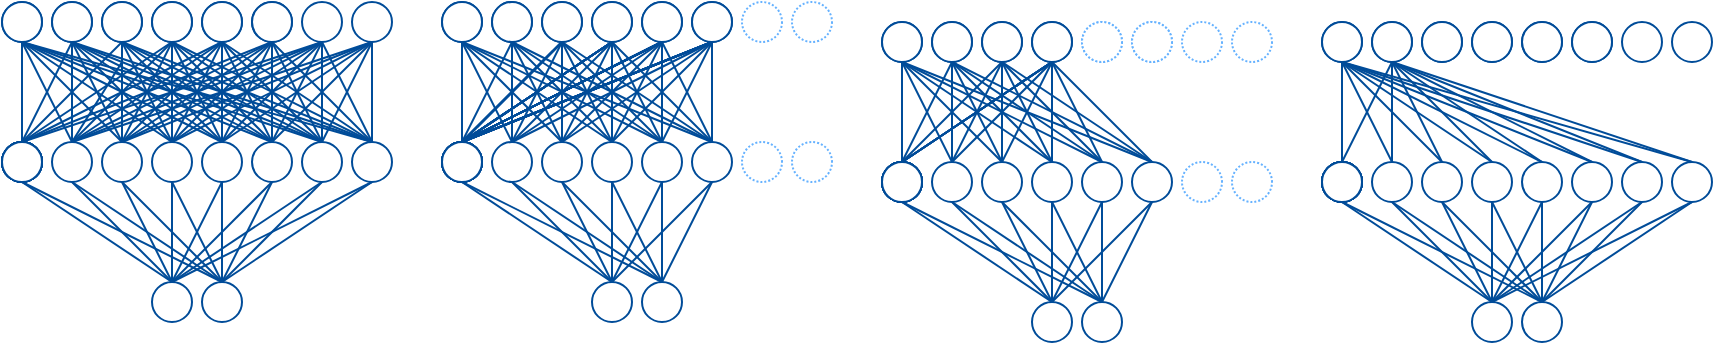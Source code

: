 <mxfile version="14.6.12" type="github">
  <diagram id="ihvXJpPM5LNeGCaqP89Z" name="Page-1">
    <mxGraphModel dx="1426" dy="737" grid="1" gridSize="10" guides="1" tooltips="1" connect="1" arrows="1" fold="1" page="1" pageScale="1" pageWidth="827" pageHeight="1169" math="0" shadow="0">
      <root>
        <mxCell id="0" />
        <mxCell id="1" parent="0" />
        <mxCell id="0Ep_V3U1J2-gXRXQqFik-311" value="" style="ellipse;whiteSpace=wrap;html=1;strokeWidth=1;flipH=0;flipV=1;strokeColor=#004C99;" vertex="1" parent="1">
          <mxGeometry x="20" y="300" width="20" height="20" as="geometry" />
        </mxCell>
        <mxCell id="0Ep_V3U1J2-gXRXQqFik-319" value="" style="ellipse;whiteSpace=wrap;html=1;strokeWidth=1;flipH=0;flipV=1;strokeColor=#004C99;" vertex="1" parent="1">
          <mxGeometry x="95" y="370" width="20" height="20" as="geometry" />
        </mxCell>
        <mxCell id="0Ep_V3U1J2-gXRXQqFik-320" value="" style="ellipse;whiteSpace=wrap;html=1;strokeWidth=1;flipH=0;flipV=1;strokeColor=#004C99;" vertex="1" parent="1">
          <mxGeometry x="120" y="370" width="20" height="20" as="geometry" />
        </mxCell>
        <mxCell id="0Ep_V3U1J2-gXRXQqFik-321" value="" style="endArrow=none;html=1;entryX=0.5;entryY=1;entryDx=0;entryDy=0;exitX=0.5;exitY=0;exitDx=0;exitDy=0;strokeColor=#004C99;" edge="1" parent="1" source="0Ep_V3U1J2-gXRXQqFik-319" target="0Ep_V3U1J2-gXRXQqFik-311">
          <mxGeometry width="50" height="50" relative="1" as="geometry">
            <mxPoint x="370" y="600" as="sourcePoint" />
            <mxPoint x="420" y="550" as="targetPoint" />
          </mxGeometry>
        </mxCell>
        <mxCell id="0Ep_V3U1J2-gXRXQqFik-322" value="" style="endArrow=none;html=1;strokeColor=#004C99;exitX=0.5;exitY=1;exitDx=0;exitDy=0;entryX=0.5;entryY=0;entryDx=0;entryDy=0;" edge="1" parent="1" target="0Ep_V3U1J2-gXRXQqFik-319">
          <mxGeometry width="50" height="50" relative="1" as="geometry">
            <mxPoint x="55" y="320" as="sourcePoint" />
            <mxPoint x="280" y="460" as="targetPoint" />
          </mxGeometry>
        </mxCell>
        <mxCell id="0Ep_V3U1J2-gXRXQqFik-323" value="" style="endArrow=none;html=1;strokeColor=#004C99;exitX=0.5;exitY=0;exitDx=0;exitDy=0;entryX=0.5;entryY=1;entryDx=0;entryDy=0;" edge="1" parent="1" source="0Ep_V3U1J2-gXRXQqFik-319">
          <mxGeometry width="50" height="50" relative="1" as="geometry">
            <mxPoint x="130" y="410" as="sourcePoint" />
            <mxPoint x="130" y="320" as="targetPoint" />
          </mxGeometry>
        </mxCell>
        <mxCell id="0Ep_V3U1J2-gXRXQqFik-324" value="" style="endArrow=none;html=1;strokeColor=#004C99;exitX=0.5;exitY=0;exitDx=0;exitDy=0;entryX=0.5;entryY=1;entryDx=0;entryDy=0;" edge="1" parent="1" source="0Ep_V3U1J2-gXRXQqFik-319">
          <mxGeometry width="50" height="50" relative="1" as="geometry">
            <mxPoint x="165" y="390" as="sourcePoint" />
            <mxPoint x="105" y="320" as="targetPoint" />
          </mxGeometry>
        </mxCell>
        <mxCell id="0Ep_V3U1J2-gXRXQqFik-325" value="" style="endArrow=none;html=1;strokeColor=#004C99;exitX=0.5;exitY=0;exitDx=0;exitDy=0;entryX=0.5;entryY=1;entryDx=0;entryDy=0;" edge="1" parent="1" source="0Ep_V3U1J2-gXRXQqFik-319">
          <mxGeometry width="50" height="50" relative="1" as="geometry">
            <mxPoint x="155" y="405" as="sourcePoint" />
            <mxPoint x="155" y="320" as="targetPoint" />
          </mxGeometry>
        </mxCell>
        <mxCell id="0Ep_V3U1J2-gXRXQqFik-326" value="" style="endArrow=none;html=1;strokeColor=#004C99;exitX=0.5;exitY=0;exitDx=0;exitDy=0;entryX=0.5;entryY=1;entryDx=0;entryDy=0;" edge="1" parent="1" source="0Ep_V3U1J2-gXRXQqFik-319">
          <mxGeometry width="50" height="50" relative="1" as="geometry">
            <mxPoint x="155" y="370" as="sourcePoint" />
            <mxPoint x="180" y="320" as="targetPoint" />
          </mxGeometry>
        </mxCell>
        <mxCell id="0Ep_V3U1J2-gXRXQqFik-327" value="" style="endArrow=none;html=1;strokeColor=#004C99;exitX=0.5;exitY=0;exitDx=0;exitDy=0;entryX=0.5;entryY=1;entryDx=0;entryDy=0;" edge="1" parent="1" source="0Ep_V3U1J2-gXRXQqFik-319">
          <mxGeometry width="50" height="50" relative="1" as="geometry">
            <mxPoint x="170" y="450" as="sourcePoint" />
            <mxPoint x="205" y="320" as="targetPoint" />
          </mxGeometry>
        </mxCell>
        <mxCell id="0Ep_V3U1J2-gXRXQqFik-328" value="" style="endArrow=none;html=1;strokeColor=#004C99;exitX=0.5;exitY=0;exitDx=0;exitDy=0;entryX=0.5;entryY=1;entryDx=0;entryDy=0;" edge="1" parent="1" source="0Ep_V3U1J2-gXRXQqFik-319">
          <mxGeometry width="50" height="50" relative="1" as="geometry">
            <mxPoint x="80" y="510" as="sourcePoint" />
            <mxPoint x="80" y="320" as="targetPoint" />
          </mxGeometry>
        </mxCell>
        <mxCell id="0Ep_V3U1J2-gXRXQqFik-329" value="" style="endArrow=none;html=1;entryX=0.5;entryY=1;entryDx=0;entryDy=0;exitX=0.5;exitY=0;exitDx=0;exitDy=0;strokeColor=#004C99;startFill=1;fixDash=0;" edge="1" parent="1" source="0Ep_V3U1J2-gXRXQqFik-320" target="0Ep_V3U1J2-gXRXQqFik-311">
          <mxGeometry width="50" height="50" relative="1" as="geometry">
            <mxPoint x="155" y="460" as="sourcePoint" />
            <mxPoint x="80" y="410" as="targetPoint" />
          </mxGeometry>
        </mxCell>
        <mxCell id="0Ep_V3U1J2-gXRXQqFik-330" value="" style="endArrow=none;html=1;strokeColor=#004C99;exitX=0.5;exitY=1;exitDx=0;exitDy=0;startFill=1;fixDash=0;" edge="1" parent="1">
          <mxGeometry width="50" height="50" relative="1" as="geometry">
            <mxPoint x="55" y="320" as="sourcePoint" />
            <mxPoint x="130" y="370" as="targetPoint" />
          </mxGeometry>
        </mxCell>
        <mxCell id="0Ep_V3U1J2-gXRXQqFik-331" value="" style="endArrow=none;html=1;strokeColor=#004C99;exitX=0.5;exitY=0;exitDx=0;exitDy=0;entryX=0.5;entryY=1;entryDx=0;entryDy=0;startFill=1;fixDash=0;" edge="1" parent="1" source="0Ep_V3U1J2-gXRXQqFik-320">
          <mxGeometry width="50" height="50" relative="1" as="geometry">
            <mxPoint x="155" y="460" as="sourcePoint" />
            <mxPoint x="130" y="320" as="targetPoint" />
          </mxGeometry>
        </mxCell>
        <mxCell id="0Ep_V3U1J2-gXRXQqFik-332" value="" style="endArrow=none;html=1;strokeColor=#004C99;exitX=0.5;exitY=0;exitDx=0;exitDy=0;entryX=0.5;entryY=1;entryDx=0;entryDy=0;startFill=1;fixDash=0;" edge="1" parent="1" source="0Ep_V3U1J2-gXRXQqFik-320">
          <mxGeometry width="50" height="50" relative="1" as="geometry">
            <mxPoint x="155" y="460" as="sourcePoint" />
            <mxPoint x="105" y="320" as="targetPoint" />
          </mxGeometry>
        </mxCell>
        <mxCell id="0Ep_V3U1J2-gXRXQqFik-333" value="" style="endArrow=none;html=1;strokeColor=#004C99;exitX=0.5;exitY=0;exitDx=0;exitDy=0;entryX=0.5;entryY=1;entryDx=0;entryDy=0;startFill=1;fixDash=0;" edge="1" parent="1" source="0Ep_V3U1J2-gXRXQqFik-320">
          <mxGeometry width="50" height="50" relative="1" as="geometry">
            <mxPoint x="155" y="460" as="sourcePoint" />
            <mxPoint x="155" y="320" as="targetPoint" />
          </mxGeometry>
        </mxCell>
        <mxCell id="0Ep_V3U1J2-gXRXQqFik-334" value="" style="endArrow=none;html=1;strokeColor=#004C99;exitX=0.5;exitY=0;exitDx=0;exitDy=0;entryX=0.5;entryY=1;entryDx=0;entryDy=0;startFill=1;fixDash=0;" edge="1" parent="1" source="0Ep_V3U1J2-gXRXQqFik-320">
          <mxGeometry width="50" height="50" relative="1" as="geometry">
            <mxPoint x="155" y="460" as="sourcePoint" />
            <mxPoint x="180" y="320" as="targetPoint" />
          </mxGeometry>
        </mxCell>
        <mxCell id="0Ep_V3U1J2-gXRXQqFik-335" value="" style="endArrow=none;html=1;strokeColor=#004C99;exitX=0.5;exitY=0;exitDx=0;exitDy=0;entryX=0.5;entryY=1;entryDx=0;entryDy=0;startFill=1;fixDash=0;" edge="1" parent="1" source="0Ep_V3U1J2-gXRXQqFik-320">
          <mxGeometry width="50" height="50" relative="1" as="geometry">
            <mxPoint x="155" y="460" as="sourcePoint" />
            <mxPoint x="205" y="320" as="targetPoint" />
          </mxGeometry>
        </mxCell>
        <mxCell id="0Ep_V3U1J2-gXRXQqFik-336" value="" style="endArrow=none;html=1;strokeColor=#004C99;exitX=0.5;exitY=0;exitDx=0;exitDy=0;entryX=0.5;entryY=1;entryDx=0;entryDy=0;startFill=1;fixDash=0;" edge="1" parent="1" source="0Ep_V3U1J2-gXRXQqFik-320">
          <mxGeometry width="50" height="50" relative="1" as="geometry">
            <mxPoint x="155" y="460" as="sourcePoint" />
            <mxPoint x="80" y="320" as="targetPoint" />
          </mxGeometry>
        </mxCell>
        <mxCell id="0Ep_V3U1J2-gXRXQqFik-337" value="" style="ellipse;whiteSpace=wrap;html=1;strokeWidth=1;flipH=0;flipV=0;strokeColor=#004C99;" vertex="1" parent="1">
          <mxGeometry x="20" y="230" width="20" height="20" as="geometry" />
        </mxCell>
        <mxCell id="0Ep_V3U1J2-gXRXQqFik-338" value="" style="endArrow=none;html=1;strokeColor=#004C99;entryX=0.5;entryY=1;entryDx=0;entryDy=0;exitX=0.5;exitY=0;exitDx=0;exitDy=0;" edge="1" parent="1" source="0Ep_V3U1J2-gXRXQqFik-311" target="0Ep_V3U1J2-gXRXQqFik-337">
          <mxGeometry width="50" height="50" relative="1" as="geometry">
            <mxPoint x="370" y="330" as="sourcePoint" />
            <mxPoint x="420" y="280" as="targetPoint" />
          </mxGeometry>
        </mxCell>
        <mxCell id="0Ep_V3U1J2-gXRXQqFik-339" value="" style="ellipse;whiteSpace=wrap;html=1;strokeWidth=1;flipH=0;flipV=0;strokeColor=#004C99;" vertex="1" parent="1">
          <mxGeometry x="45" y="230" width="20" height="20" as="geometry" />
        </mxCell>
        <mxCell id="0Ep_V3U1J2-gXRXQqFik-340" value="" style="ellipse;whiteSpace=wrap;html=1;strokeWidth=1;flipH=0;flipV=0;strokeColor=#004C99;" vertex="1" parent="1">
          <mxGeometry x="70" y="230" width="20" height="20" as="geometry" />
        </mxCell>
        <mxCell id="0Ep_V3U1J2-gXRXQqFik-341" value="" style="ellipse;whiteSpace=wrap;html=1;strokeWidth=1;flipH=0;flipV=0;strokeColor=#004C99;" vertex="1" parent="1">
          <mxGeometry x="95" y="230" width="20" height="20" as="geometry" />
        </mxCell>
        <mxCell id="0Ep_V3U1J2-gXRXQqFik-342" value="" style="ellipse;whiteSpace=wrap;html=1;strokeWidth=1;flipH=0;flipV=0;strokeColor=#004C99;" vertex="1" parent="1">
          <mxGeometry x="120" y="230" width="20" height="20" as="geometry" />
        </mxCell>
        <mxCell id="0Ep_V3U1J2-gXRXQqFik-343" value="" style="ellipse;whiteSpace=wrap;html=1;strokeWidth=1;flipH=0;flipV=0;strokeColor=#004C99;" vertex="1" parent="1">
          <mxGeometry x="145" y="230" width="20" height="20" as="geometry" />
        </mxCell>
        <mxCell id="0Ep_V3U1J2-gXRXQqFik-344" value="" style="ellipse;whiteSpace=wrap;html=1;strokeWidth=1;flipH=0;flipV=0;strokeColor=#004C99;" vertex="1" parent="1">
          <mxGeometry x="170" y="230" width="20" height="20" as="geometry" />
        </mxCell>
        <mxCell id="0Ep_V3U1J2-gXRXQqFik-346" value="" style="endArrow=none;html=1;strokeColor=#004C99;exitX=0.5;exitY=0;exitDx=0;exitDy=0;entryX=0.5;entryY=1;entryDx=0;entryDy=0;" edge="1" parent="1" source="0Ep_V3U1J2-gXRXQqFik-311" target="0Ep_V3U1J2-gXRXQqFik-339">
          <mxGeometry width="50" height="50" relative="1" as="geometry">
            <mxPoint x="370" y="330" as="sourcePoint" />
            <mxPoint x="420" y="280" as="targetPoint" />
          </mxGeometry>
        </mxCell>
        <mxCell id="0Ep_V3U1J2-gXRXQqFik-347" value="" style="endArrow=none;html=1;strokeColor=#004C99;exitX=0.5;exitY=0;exitDx=0;exitDy=0;entryX=0.5;entryY=1;entryDx=0;entryDy=0;" edge="1" parent="1" source="0Ep_V3U1J2-gXRXQqFik-311" target="0Ep_V3U1J2-gXRXQqFik-340">
          <mxGeometry width="50" height="50" relative="1" as="geometry">
            <mxPoint x="380" y="340" as="sourcePoint" />
            <mxPoint x="430" y="290" as="targetPoint" />
          </mxGeometry>
        </mxCell>
        <mxCell id="0Ep_V3U1J2-gXRXQqFik-348" value="" style="endArrow=none;html=1;strokeColor=#004C99;exitX=0.5;exitY=0;exitDx=0;exitDy=0;entryX=0.5;entryY=1;entryDx=0;entryDy=0;" edge="1" parent="1" source="0Ep_V3U1J2-gXRXQqFik-311" target="0Ep_V3U1J2-gXRXQqFik-341">
          <mxGeometry width="50" height="50" relative="1" as="geometry">
            <mxPoint x="390" y="350" as="sourcePoint" />
            <mxPoint x="440" y="300" as="targetPoint" />
          </mxGeometry>
        </mxCell>
        <mxCell id="0Ep_V3U1J2-gXRXQqFik-349" value="" style="endArrow=none;html=1;strokeColor=#004C99;exitX=0.5;exitY=0;exitDx=0;exitDy=0;entryX=0.5;entryY=1;entryDx=0;entryDy=0;" edge="1" parent="1" source="0Ep_V3U1J2-gXRXQqFik-311" target="0Ep_V3U1J2-gXRXQqFik-342">
          <mxGeometry width="50" height="50" relative="1" as="geometry">
            <mxPoint x="10" y="290" as="sourcePoint" />
            <mxPoint x="450" y="310" as="targetPoint" />
          </mxGeometry>
        </mxCell>
        <mxCell id="0Ep_V3U1J2-gXRXQqFik-350" value="" style="endArrow=none;html=1;strokeColor=#004C99;exitX=0.5;exitY=0;exitDx=0;exitDy=0;entryX=0.5;entryY=1;entryDx=0;entryDy=0;" edge="1" parent="1" source="0Ep_V3U1J2-gXRXQqFik-311" target="0Ep_V3U1J2-gXRXQqFik-343">
          <mxGeometry width="50" height="50" relative="1" as="geometry">
            <mxPoint x="410" y="370" as="sourcePoint" />
            <mxPoint x="460" y="320" as="targetPoint" />
          </mxGeometry>
        </mxCell>
        <mxCell id="0Ep_V3U1J2-gXRXQqFik-351" value="" style="endArrow=none;html=1;strokeColor=#004C99;exitX=0.5;exitY=0;exitDx=0;exitDy=0;entryX=0.5;entryY=1;entryDx=0;entryDy=0;" edge="1" parent="1" source="0Ep_V3U1J2-gXRXQqFik-311" target="0Ep_V3U1J2-gXRXQqFik-344">
          <mxGeometry width="50" height="50" relative="1" as="geometry">
            <mxPoint x="420" y="380" as="sourcePoint" />
            <mxPoint x="470" y="330" as="targetPoint" />
          </mxGeometry>
        </mxCell>
        <mxCell id="0Ep_V3U1J2-gXRXQqFik-370" value="" style="ellipse;whiteSpace=wrap;html=1;strokeWidth=1;flipH=0;flipV=1;strokeColor=#004C99;" vertex="1" parent="1">
          <mxGeometry x="20" y="300" width="20" height="20" as="geometry" />
        </mxCell>
        <mxCell id="0Ep_V3U1J2-gXRXQqFik-371" value="" style="ellipse;whiteSpace=wrap;html=1;strokeWidth=1;flipH=0;flipV=0;strokeColor=#004C99;" vertex="1" parent="1">
          <mxGeometry x="20" y="230" width="20" height="20" as="geometry" />
        </mxCell>
        <mxCell id="0Ep_V3U1J2-gXRXQqFik-372" value="" style="endArrow=none;html=1;strokeColor=#004C99;entryX=0.5;entryY=1;entryDx=0;entryDy=0;exitX=0.5;exitY=0;exitDx=0;exitDy=0;" edge="1" parent="1" source="0Ep_V3U1J2-gXRXQqFik-370" target="0Ep_V3U1J2-gXRXQqFik-371">
          <mxGeometry width="50" height="50" relative="1" as="geometry">
            <mxPoint x="370" y="330" as="sourcePoint" />
            <mxPoint x="420" y="280" as="targetPoint" />
          </mxGeometry>
        </mxCell>
        <mxCell id="0Ep_V3U1J2-gXRXQqFik-373" value="" style="ellipse;whiteSpace=wrap;html=1;strokeWidth=1;flipH=0;flipV=0;strokeColor=#004C99;" vertex="1" parent="1">
          <mxGeometry x="45" y="230" width="20" height="20" as="geometry" />
        </mxCell>
        <mxCell id="0Ep_V3U1J2-gXRXQqFik-374" value="" style="ellipse;whiteSpace=wrap;html=1;strokeWidth=1;flipH=0;flipV=0;strokeColor=#004C99;" vertex="1" parent="1">
          <mxGeometry x="70" y="230" width="20" height="20" as="geometry" />
        </mxCell>
        <mxCell id="0Ep_V3U1J2-gXRXQqFik-375" value="" style="ellipse;whiteSpace=wrap;html=1;strokeWidth=1;flipH=0;flipV=0;strokeColor=#004C99;" vertex="1" parent="1">
          <mxGeometry x="95" y="230" width="20" height="20" as="geometry" />
        </mxCell>
        <mxCell id="0Ep_V3U1J2-gXRXQqFik-376" value="" style="ellipse;whiteSpace=wrap;html=1;strokeWidth=1;flipH=0;flipV=0;strokeColor=#004C99;" vertex="1" parent="1">
          <mxGeometry x="120" y="230" width="20" height="20" as="geometry" />
        </mxCell>
        <mxCell id="0Ep_V3U1J2-gXRXQqFik-377" value="" style="ellipse;whiteSpace=wrap;html=1;strokeWidth=1;flipH=0;flipV=0;strokeColor=#004C99;" vertex="1" parent="1">
          <mxGeometry x="145" y="230" width="20" height="20" as="geometry" />
        </mxCell>
        <mxCell id="0Ep_V3U1J2-gXRXQqFik-378" value="" style="ellipse;whiteSpace=wrap;html=1;strokeWidth=1;flipH=0;flipV=0;strokeColor=#004C99;" vertex="1" parent="1">
          <mxGeometry x="195" y="230" width="20" height="20" as="geometry" />
        </mxCell>
        <mxCell id="0Ep_V3U1J2-gXRXQqFik-441" value="" style="ellipse;whiteSpace=wrap;html=1;strokeWidth=1;flipH=0;flipV=1;strokeColor=#004C99;" vertex="1" parent="1">
          <mxGeometry x="20" y="300" width="20" height="20" as="geometry" />
        </mxCell>
        <mxCell id="0Ep_V3U1J2-gXRXQqFik-442" value="" style="endArrow=none;html=1;strokeColor=#004C99;entryX=0.5;entryY=1;entryDx=0;entryDy=0;exitX=0.5;exitY=0;exitDx=0;exitDy=0;" edge="1" parent="1" source="0Ep_V3U1J2-gXRXQqFik-441">
          <mxGeometry width="50" height="50" relative="1" as="geometry">
            <mxPoint x="370" y="330" as="sourcePoint" />
            <mxPoint x="30" y="250" as="targetPoint" />
          </mxGeometry>
        </mxCell>
        <mxCell id="0Ep_V3U1J2-gXRXQqFik-450" value="" style="ellipse;whiteSpace=wrap;html=1;strokeWidth=1;flipH=0;flipV=1;strokeColor=#004C99;" vertex="1" parent="1">
          <mxGeometry x="20" y="300" width="20" height="20" as="geometry" />
        </mxCell>
        <mxCell id="0Ep_V3U1J2-gXRXQqFik-451" value="" style="endArrow=none;html=1;strokeColor=#004C99;entryX=0.5;entryY=1;entryDx=0;entryDy=0;exitX=0.5;exitY=0;exitDx=0;exitDy=0;" edge="1" parent="1" source="0Ep_V3U1J2-gXRXQqFik-450">
          <mxGeometry width="50" height="50" relative="1" as="geometry">
            <mxPoint x="370" y="330" as="sourcePoint" />
            <mxPoint x="30" y="250" as="targetPoint" />
          </mxGeometry>
        </mxCell>
        <mxCell id="0Ep_V3U1J2-gXRXQqFik-483" value="" style="ellipse;whiteSpace=wrap;html=1;strokeWidth=1;flipH=0;flipV=1;strokeColor=#004C99;" vertex="1" parent="1">
          <mxGeometry x="20" y="300" width="20" height="20" as="geometry" />
        </mxCell>
        <mxCell id="0Ep_V3U1J2-gXRXQqFik-484" value="" style="endArrow=none;html=1;strokeColor=#004C99;entryX=0.5;entryY=1;entryDx=0;entryDy=0;exitX=0.5;exitY=0;exitDx=0;exitDy=0;" edge="1" parent="1" source="0Ep_V3U1J2-gXRXQqFik-483">
          <mxGeometry width="50" height="50" relative="1" as="geometry">
            <mxPoint x="370" y="330" as="sourcePoint" />
            <mxPoint x="30" y="250" as="targetPoint" />
          </mxGeometry>
        </mxCell>
        <mxCell id="0Ep_V3U1J2-gXRXQqFik-492" value="" style="ellipse;whiteSpace=wrap;html=1;strokeWidth=1;flipH=0;flipV=1;strokeColor=#004C99;" vertex="1" parent="1">
          <mxGeometry x="20" y="300" width="20" height="20" as="geometry" />
        </mxCell>
        <mxCell id="0Ep_V3U1J2-gXRXQqFik-493" value="" style="endArrow=none;html=1;strokeColor=#004C99;entryX=0.5;entryY=1;entryDx=0;entryDy=0;exitX=0.5;exitY=0;exitDx=0;exitDy=0;" edge="1" parent="1" source="0Ep_V3U1J2-gXRXQqFik-492">
          <mxGeometry width="50" height="50" relative="1" as="geometry">
            <mxPoint x="370" y="330" as="sourcePoint" />
            <mxPoint x="30" y="250" as="targetPoint" />
          </mxGeometry>
        </mxCell>
        <mxCell id="0Ep_V3U1J2-gXRXQqFik-501" value="" style="ellipse;whiteSpace=wrap;html=1;strokeWidth=1;flipH=0;flipV=1;strokeColor=#004C99;" vertex="1" parent="1">
          <mxGeometry x="20" y="300" width="20" height="20" as="geometry" />
        </mxCell>
        <mxCell id="0Ep_V3U1J2-gXRXQqFik-502" value="" style="endArrow=none;html=1;strokeColor=#004C99;entryX=0.5;entryY=1;entryDx=0;entryDy=0;exitX=0.5;exitY=0;exitDx=0;exitDy=0;" edge="1" parent="1" source="0Ep_V3U1J2-gXRXQqFik-501">
          <mxGeometry width="50" height="50" relative="1" as="geometry">
            <mxPoint x="370" y="330" as="sourcePoint" />
            <mxPoint x="30" y="250" as="targetPoint" />
          </mxGeometry>
        </mxCell>
        <mxCell id="0Ep_V3U1J2-gXRXQqFik-510" value="" style="ellipse;whiteSpace=wrap;html=1;strokeWidth=1;flipH=0;flipV=1;strokeColor=#004C99;" vertex="1" parent="1">
          <mxGeometry x="20" y="300" width="20" height="20" as="geometry" />
        </mxCell>
        <mxCell id="0Ep_V3U1J2-gXRXQqFik-511" value="" style="endArrow=none;html=1;strokeColor=#004C99;entryX=0.5;entryY=1;entryDx=0;entryDy=0;exitX=0.5;exitY=0;exitDx=0;exitDy=0;" edge="1" parent="1" source="0Ep_V3U1J2-gXRXQqFik-510">
          <mxGeometry width="50" height="50" relative="1" as="geometry">
            <mxPoint x="370" y="330" as="sourcePoint" />
            <mxPoint x="30" y="250" as="targetPoint" />
          </mxGeometry>
        </mxCell>
        <mxCell id="0Ep_V3U1J2-gXRXQqFik-660" value="" style="ellipse;whiteSpace=wrap;html=1;strokeWidth=1;flipH=0;flipV=1;strokeColor=#004C99;" vertex="1" parent="1">
          <mxGeometry x="20" y="300" width="20" height="20" as="geometry" />
        </mxCell>
        <mxCell id="0Ep_V3U1J2-gXRXQqFik-661" value="" style="endArrow=none;html=1;strokeColor=#004C99;entryX=0.5;entryY=1;entryDx=0;entryDy=0;exitX=0.5;exitY=0;exitDx=0;exitDy=0;" edge="1" parent="1" source="0Ep_V3U1J2-gXRXQqFik-660">
          <mxGeometry width="50" height="50" relative="1" as="geometry">
            <mxPoint x="370" y="330" as="sourcePoint" />
            <mxPoint x="30" y="250" as="targetPoint" />
          </mxGeometry>
        </mxCell>
        <mxCell id="0Ep_V3U1J2-gXRXQqFik-668" value="" style="ellipse;whiteSpace=wrap;html=1;strokeWidth=1;flipH=0;flipV=1;strokeColor=#004C99;" vertex="1" parent="1">
          <mxGeometry x="195" y="300" width="20" height="20" as="geometry" />
        </mxCell>
        <mxCell id="0Ep_V3U1J2-gXRXQqFik-669" value="" style="endArrow=none;html=1;strokeColor=#004C99;entryX=0.5;entryY=1;entryDx=0;entryDy=0;exitX=0.5;exitY=0;exitDx=0;exitDy=0;" edge="1" parent="1" source="0Ep_V3U1J2-gXRXQqFik-668">
          <mxGeometry width="50" height="50" relative="1" as="geometry">
            <mxPoint x="370" y="330" as="sourcePoint" />
            <mxPoint x="30" y="250" as="targetPoint" />
          </mxGeometry>
        </mxCell>
        <mxCell id="0Ep_V3U1J2-gXRXQqFik-670" value="" style="endArrow=none;html=1;strokeColor=#004C99;exitX=0.5;exitY=0;exitDx=0;exitDy=0;entryX=0.5;entryY=1;entryDx=0;entryDy=0;" edge="1" parent="1" source="0Ep_V3U1J2-gXRXQqFik-668">
          <mxGeometry width="50" height="50" relative="1" as="geometry">
            <mxPoint x="370" y="330" as="sourcePoint" />
            <mxPoint x="55" y="250" as="targetPoint" />
          </mxGeometry>
        </mxCell>
        <mxCell id="0Ep_V3U1J2-gXRXQqFik-671" value="" style="endArrow=none;html=1;strokeColor=#004C99;exitX=0.5;exitY=0;exitDx=0;exitDy=0;entryX=0.5;entryY=1;entryDx=0;entryDy=0;" edge="1" parent="1" source="0Ep_V3U1J2-gXRXQqFik-668">
          <mxGeometry width="50" height="50" relative="1" as="geometry">
            <mxPoint x="380" y="340" as="sourcePoint" />
            <mxPoint x="80" y="250" as="targetPoint" />
          </mxGeometry>
        </mxCell>
        <mxCell id="0Ep_V3U1J2-gXRXQqFik-672" value="" style="endArrow=none;html=1;strokeColor=#004C99;exitX=0.5;exitY=0;exitDx=0;exitDy=0;entryX=0.5;entryY=1;entryDx=0;entryDy=0;" edge="1" parent="1" source="0Ep_V3U1J2-gXRXQqFik-668">
          <mxGeometry width="50" height="50" relative="1" as="geometry">
            <mxPoint x="390" y="350" as="sourcePoint" />
            <mxPoint x="105" y="250" as="targetPoint" />
          </mxGeometry>
        </mxCell>
        <mxCell id="0Ep_V3U1J2-gXRXQqFik-673" value="" style="endArrow=none;html=1;strokeColor=#004C99;exitX=0.5;exitY=0;exitDx=0;exitDy=0;entryX=0.5;entryY=1;entryDx=0;entryDy=0;" edge="1" parent="1" source="0Ep_V3U1J2-gXRXQqFik-668">
          <mxGeometry width="50" height="50" relative="1" as="geometry">
            <mxPoint x="10" y="290" as="sourcePoint" />
            <mxPoint x="130" y="250" as="targetPoint" />
          </mxGeometry>
        </mxCell>
        <mxCell id="0Ep_V3U1J2-gXRXQqFik-674" value="" style="endArrow=none;html=1;strokeColor=#004C99;exitX=0.5;exitY=0;exitDx=0;exitDy=0;entryX=0.5;entryY=1;entryDx=0;entryDy=0;" edge="1" parent="1" source="0Ep_V3U1J2-gXRXQqFik-668">
          <mxGeometry width="50" height="50" relative="1" as="geometry">
            <mxPoint x="410" y="370" as="sourcePoint" />
            <mxPoint x="155" y="250" as="targetPoint" />
          </mxGeometry>
        </mxCell>
        <mxCell id="0Ep_V3U1J2-gXRXQqFik-675" value="" style="endArrow=none;html=1;strokeColor=#004C99;exitX=0.5;exitY=0;exitDx=0;exitDy=0;entryX=0.5;entryY=1;entryDx=0;entryDy=0;" edge="1" parent="1" source="0Ep_V3U1J2-gXRXQqFik-668">
          <mxGeometry width="50" height="50" relative="1" as="geometry">
            <mxPoint x="420" y="380" as="sourcePoint" />
            <mxPoint x="205" y="250" as="targetPoint" />
          </mxGeometry>
        </mxCell>
        <mxCell id="0Ep_V3U1J2-gXRXQqFik-676" value="" style="ellipse;whiteSpace=wrap;html=1;strokeWidth=1;flipH=0;flipV=1;strokeColor=#004C99;" vertex="1" parent="1">
          <mxGeometry x="170" y="300" width="20" height="20" as="geometry" />
        </mxCell>
        <mxCell id="0Ep_V3U1J2-gXRXQqFik-677" value="" style="endArrow=none;html=1;strokeColor=#004C99;entryX=0.5;entryY=1;entryDx=0;entryDy=0;exitX=0.5;exitY=0;exitDx=0;exitDy=0;" edge="1" parent="1" source="0Ep_V3U1J2-gXRXQqFik-676">
          <mxGeometry width="50" height="50" relative="1" as="geometry">
            <mxPoint x="370" y="330" as="sourcePoint" />
            <mxPoint x="30" y="250" as="targetPoint" />
          </mxGeometry>
        </mxCell>
        <mxCell id="0Ep_V3U1J2-gXRXQqFik-678" value="" style="endArrow=none;html=1;strokeColor=#004C99;exitX=0.5;exitY=0;exitDx=0;exitDy=0;entryX=0.5;entryY=1;entryDx=0;entryDy=0;" edge="1" parent="1" source="0Ep_V3U1J2-gXRXQqFik-676">
          <mxGeometry width="50" height="50" relative="1" as="geometry">
            <mxPoint x="370" y="330" as="sourcePoint" />
            <mxPoint x="55" y="250" as="targetPoint" />
          </mxGeometry>
        </mxCell>
        <mxCell id="0Ep_V3U1J2-gXRXQqFik-679" value="" style="endArrow=none;html=1;strokeColor=#004C99;exitX=0.5;exitY=0;exitDx=0;exitDy=0;entryX=0.5;entryY=1;entryDx=0;entryDy=0;" edge="1" parent="1" source="0Ep_V3U1J2-gXRXQqFik-676">
          <mxGeometry width="50" height="50" relative="1" as="geometry">
            <mxPoint x="380" y="340" as="sourcePoint" />
            <mxPoint x="80" y="250" as="targetPoint" />
          </mxGeometry>
        </mxCell>
        <mxCell id="0Ep_V3U1J2-gXRXQqFik-680" value="" style="endArrow=none;html=1;strokeColor=#004C99;exitX=0.5;exitY=0;exitDx=0;exitDy=0;entryX=0.5;entryY=1;entryDx=0;entryDy=0;" edge="1" parent="1" source="0Ep_V3U1J2-gXRXQqFik-676">
          <mxGeometry width="50" height="50" relative="1" as="geometry">
            <mxPoint x="390" y="350" as="sourcePoint" />
            <mxPoint x="105" y="250" as="targetPoint" />
          </mxGeometry>
        </mxCell>
        <mxCell id="0Ep_V3U1J2-gXRXQqFik-681" value="" style="endArrow=none;html=1;strokeColor=#004C99;exitX=0.5;exitY=0;exitDx=0;exitDy=0;entryX=0.5;entryY=1;entryDx=0;entryDy=0;" edge="1" parent="1" source="0Ep_V3U1J2-gXRXQqFik-676">
          <mxGeometry width="50" height="50" relative="1" as="geometry">
            <mxPoint x="10" y="290" as="sourcePoint" />
            <mxPoint x="130" y="250" as="targetPoint" />
          </mxGeometry>
        </mxCell>
        <mxCell id="0Ep_V3U1J2-gXRXQqFik-682" value="" style="endArrow=none;html=1;strokeColor=#004C99;exitX=0.5;exitY=0;exitDx=0;exitDy=0;entryX=0.5;entryY=1;entryDx=0;entryDy=0;" edge="1" parent="1" source="0Ep_V3U1J2-gXRXQqFik-676">
          <mxGeometry width="50" height="50" relative="1" as="geometry">
            <mxPoint x="410" y="370" as="sourcePoint" />
            <mxPoint x="155" y="250" as="targetPoint" />
          </mxGeometry>
        </mxCell>
        <mxCell id="0Ep_V3U1J2-gXRXQqFik-683" value="" style="endArrow=none;html=1;strokeColor=#004C99;exitX=0.5;exitY=0;exitDx=0;exitDy=0;entryX=0.5;entryY=1;entryDx=0;entryDy=0;" edge="1" parent="1" source="0Ep_V3U1J2-gXRXQqFik-676">
          <mxGeometry width="50" height="50" relative="1" as="geometry">
            <mxPoint x="420" y="380" as="sourcePoint" />
            <mxPoint x="180" y="250" as="targetPoint" />
          </mxGeometry>
        </mxCell>
        <mxCell id="0Ep_V3U1J2-gXRXQqFik-684" value="" style="ellipse;whiteSpace=wrap;html=1;strokeWidth=1;flipH=0;flipV=1;strokeColor=#004C99;" vertex="1" parent="1">
          <mxGeometry x="145" y="300" width="20" height="20" as="geometry" />
        </mxCell>
        <mxCell id="0Ep_V3U1J2-gXRXQqFik-685" value="" style="endArrow=none;html=1;strokeColor=#004C99;entryX=0.5;entryY=1;entryDx=0;entryDy=0;exitX=0.5;exitY=0;exitDx=0;exitDy=0;" edge="1" parent="1" source="0Ep_V3U1J2-gXRXQqFik-684">
          <mxGeometry width="50" height="50" relative="1" as="geometry">
            <mxPoint x="370" y="330" as="sourcePoint" />
            <mxPoint x="30" y="250" as="targetPoint" />
          </mxGeometry>
        </mxCell>
        <mxCell id="0Ep_V3U1J2-gXRXQqFik-686" value="" style="endArrow=none;html=1;strokeColor=#004C99;exitX=0.5;exitY=0;exitDx=0;exitDy=0;entryX=0.5;entryY=1;entryDx=0;entryDy=0;" edge="1" parent="1" source="0Ep_V3U1J2-gXRXQqFik-684">
          <mxGeometry width="50" height="50" relative="1" as="geometry">
            <mxPoint x="370" y="330" as="sourcePoint" />
            <mxPoint x="55" y="250" as="targetPoint" />
          </mxGeometry>
        </mxCell>
        <mxCell id="0Ep_V3U1J2-gXRXQqFik-687" value="" style="endArrow=none;html=1;strokeColor=#004C99;exitX=0.5;exitY=0;exitDx=0;exitDy=0;entryX=0.5;entryY=1;entryDx=0;entryDy=0;" edge="1" parent="1" source="0Ep_V3U1J2-gXRXQqFik-684">
          <mxGeometry width="50" height="50" relative="1" as="geometry">
            <mxPoint x="380" y="340" as="sourcePoint" />
            <mxPoint x="80" y="250" as="targetPoint" />
          </mxGeometry>
        </mxCell>
        <mxCell id="0Ep_V3U1J2-gXRXQqFik-688" value="" style="endArrow=none;html=1;strokeColor=#004C99;exitX=0.5;exitY=0;exitDx=0;exitDy=0;entryX=0.5;entryY=1;entryDx=0;entryDy=0;" edge="1" parent="1" source="0Ep_V3U1J2-gXRXQqFik-684">
          <mxGeometry width="50" height="50" relative="1" as="geometry">
            <mxPoint x="390" y="350" as="sourcePoint" />
            <mxPoint x="105" y="250" as="targetPoint" />
          </mxGeometry>
        </mxCell>
        <mxCell id="0Ep_V3U1J2-gXRXQqFik-689" value="" style="endArrow=none;html=1;strokeColor=#004C99;exitX=0.5;exitY=0;exitDx=0;exitDy=0;entryX=0.5;entryY=1;entryDx=0;entryDy=0;" edge="1" parent="1" source="0Ep_V3U1J2-gXRXQqFik-684">
          <mxGeometry width="50" height="50" relative="1" as="geometry">
            <mxPoint x="10" y="290" as="sourcePoint" />
            <mxPoint x="130" y="250" as="targetPoint" />
          </mxGeometry>
        </mxCell>
        <mxCell id="0Ep_V3U1J2-gXRXQqFik-690" value="" style="endArrow=none;html=1;strokeColor=#004C99;exitX=0.5;exitY=0;exitDx=0;exitDy=0;entryX=0.5;entryY=1;entryDx=0;entryDy=0;" edge="1" parent="1" source="0Ep_V3U1J2-gXRXQqFik-684">
          <mxGeometry width="50" height="50" relative="1" as="geometry">
            <mxPoint x="410" y="370" as="sourcePoint" />
            <mxPoint x="155" y="250" as="targetPoint" />
          </mxGeometry>
        </mxCell>
        <mxCell id="0Ep_V3U1J2-gXRXQqFik-691" value="" style="endArrow=none;html=1;strokeColor=#004C99;exitX=0.5;exitY=0;exitDx=0;exitDy=0;entryX=0.5;entryY=1;entryDx=0;entryDy=0;" edge="1" parent="1" source="0Ep_V3U1J2-gXRXQqFik-684">
          <mxGeometry width="50" height="50" relative="1" as="geometry">
            <mxPoint x="420" y="380" as="sourcePoint" />
            <mxPoint x="180" y="250" as="targetPoint" />
          </mxGeometry>
        </mxCell>
        <mxCell id="0Ep_V3U1J2-gXRXQqFik-692" value="" style="ellipse;whiteSpace=wrap;html=1;strokeWidth=1;flipH=0;flipV=1;strokeColor=#004C99;" vertex="1" parent="1">
          <mxGeometry x="120" y="300" width="20" height="20" as="geometry" />
        </mxCell>
        <mxCell id="0Ep_V3U1J2-gXRXQqFik-693" value="" style="endArrow=none;html=1;strokeColor=#004C99;entryX=0.5;entryY=1;entryDx=0;entryDy=0;exitX=0.5;exitY=0;exitDx=0;exitDy=0;" edge="1" parent="1" source="0Ep_V3U1J2-gXRXQqFik-692">
          <mxGeometry width="50" height="50" relative="1" as="geometry">
            <mxPoint x="370" y="330" as="sourcePoint" />
            <mxPoint x="30" y="250" as="targetPoint" />
          </mxGeometry>
        </mxCell>
        <mxCell id="0Ep_V3U1J2-gXRXQqFik-694" value="" style="endArrow=none;html=1;strokeColor=#004C99;exitX=0.5;exitY=0;exitDx=0;exitDy=0;entryX=0.5;entryY=1;entryDx=0;entryDy=0;" edge="1" parent="1" source="0Ep_V3U1J2-gXRXQqFik-692">
          <mxGeometry width="50" height="50" relative="1" as="geometry">
            <mxPoint x="370" y="330" as="sourcePoint" />
            <mxPoint x="55" y="250" as="targetPoint" />
          </mxGeometry>
        </mxCell>
        <mxCell id="0Ep_V3U1J2-gXRXQqFik-695" value="" style="endArrow=none;html=1;strokeColor=#004C99;exitX=0.5;exitY=0;exitDx=0;exitDy=0;entryX=0.5;entryY=1;entryDx=0;entryDy=0;" edge="1" parent="1" source="0Ep_V3U1J2-gXRXQqFik-692">
          <mxGeometry width="50" height="50" relative="1" as="geometry">
            <mxPoint x="380" y="340" as="sourcePoint" />
            <mxPoint x="80" y="250" as="targetPoint" />
          </mxGeometry>
        </mxCell>
        <mxCell id="0Ep_V3U1J2-gXRXQqFik-696" value="" style="endArrow=none;html=1;strokeColor=#004C99;exitX=0.5;exitY=0;exitDx=0;exitDy=0;entryX=0.5;entryY=1;entryDx=0;entryDy=0;" edge="1" parent="1" source="0Ep_V3U1J2-gXRXQqFik-692">
          <mxGeometry width="50" height="50" relative="1" as="geometry">
            <mxPoint x="390" y="350" as="sourcePoint" />
            <mxPoint x="105" y="250" as="targetPoint" />
          </mxGeometry>
        </mxCell>
        <mxCell id="0Ep_V3U1J2-gXRXQqFik-697" value="" style="endArrow=none;html=1;strokeColor=#004C99;exitX=0.5;exitY=0;exitDx=0;exitDy=0;entryX=0.5;entryY=1;entryDx=0;entryDy=0;" edge="1" parent="1" source="0Ep_V3U1J2-gXRXQqFik-692">
          <mxGeometry width="50" height="50" relative="1" as="geometry">
            <mxPoint x="10" y="290" as="sourcePoint" />
            <mxPoint x="130" y="250" as="targetPoint" />
          </mxGeometry>
        </mxCell>
        <mxCell id="0Ep_V3U1J2-gXRXQqFik-698" value="" style="endArrow=none;html=1;strokeColor=#004C99;exitX=0.5;exitY=0;exitDx=0;exitDy=0;entryX=0.5;entryY=1;entryDx=0;entryDy=0;" edge="1" parent="1" source="0Ep_V3U1J2-gXRXQqFik-692">
          <mxGeometry width="50" height="50" relative="1" as="geometry">
            <mxPoint x="410" y="370" as="sourcePoint" />
            <mxPoint x="155" y="250" as="targetPoint" />
          </mxGeometry>
        </mxCell>
        <mxCell id="0Ep_V3U1J2-gXRXQqFik-699" value="" style="endArrow=none;html=1;strokeColor=#004C99;exitX=0.5;exitY=0;exitDx=0;exitDy=0;entryX=0.5;entryY=1;entryDx=0;entryDy=0;" edge="1" parent="1" source="0Ep_V3U1J2-gXRXQqFik-692">
          <mxGeometry width="50" height="50" relative="1" as="geometry">
            <mxPoint x="420" y="380" as="sourcePoint" />
            <mxPoint x="180" y="250" as="targetPoint" />
          </mxGeometry>
        </mxCell>
        <mxCell id="0Ep_V3U1J2-gXRXQqFik-700" value="" style="ellipse;whiteSpace=wrap;html=1;strokeWidth=1;flipH=0;flipV=1;strokeColor=#004C99;" vertex="1" parent="1">
          <mxGeometry x="95" y="300" width="20" height="20" as="geometry" />
        </mxCell>
        <mxCell id="0Ep_V3U1J2-gXRXQqFik-701" value="" style="endArrow=none;html=1;strokeColor=#004C99;entryX=0.5;entryY=1;entryDx=0;entryDy=0;exitX=0.5;exitY=0;exitDx=0;exitDy=0;" edge="1" parent="1" source="0Ep_V3U1J2-gXRXQqFik-700">
          <mxGeometry width="50" height="50" relative="1" as="geometry">
            <mxPoint x="370" y="330" as="sourcePoint" />
            <mxPoint x="30" y="250" as="targetPoint" />
          </mxGeometry>
        </mxCell>
        <mxCell id="0Ep_V3U1J2-gXRXQqFik-702" value="" style="endArrow=none;html=1;strokeColor=#004C99;exitX=0.5;exitY=0;exitDx=0;exitDy=0;entryX=0.5;entryY=1;entryDx=0;entryDy=0;" edge="1" parent="1" source="0Ep_V3U1J2-gXRXQqFik-700">
          <mxGeometry width="50" height="50" relative="1" as="geometry">
            <mxPoint x="370" y="330" as="sourcePoint" />
            <mxPoint x="55" y="250" as="targetPoint" />
          </mxGeometry>
        </mxCell>
        <mxCell id="0Ep_V3U1J2-gXRXQqFik-703" value="" style="endArrow=none;html=1;strokeColor=#004C99;exitX=0.5;exitY=0;exitDx=0;exitDy=0;entryX=0.5;entryY=1;entryDx=0;entryDy=0;" edge="1" parent="1" source="0Ep_V3U1J2-gXRXQqFik-700">
          <mxGeometry width="50" height="50" relative="1" as="geometry">
            <mxPoint x="380" y="340" as="sourcePoint" />
            <mxPoint x="80" y="250" as="targetPoint" />
          </mxGeometry>
        </mxCell>
        <mxCell id="0Ep_V3U1J2-gXRXQqFik-704" value="" style="endArrow=none;html=1;strokeColor=#004C99;exitX=0.5;exitY=0;exitDx=0;exitDy=0;entryX=0.5;entryY=1;entryDx=0;entryDy=0;" edge="1" parent="1" source="0Ep_V3U1J2-gXRXQqFik-700">
          <mxGeometry width="50" height="50" relative="1" as="geometry">
            <mxPoint x="390" y="350" as="sourcePoint" />
            <mxPoint x="105" y="250" as="targetPoint" />
          </mxGeometry>
        </mxCell>
        <mxCell id="0Ep_V3U1J2-gXRXQqFik-705" value="" style="endArrow=none;html=1;strokeColor=#004C99;exitX=0.5;exitY=0;exitDx=0;exitDy=0;entryX=0.5;entryY=1;entryDx=0;entryDy=0;" edge="1" parent="1" source="0Ep_V3U1J2-gXRXQqFik-700">
          <mxGeometry width="50" height="50" relative="1" as="geometry">
            <mxPoint x="10" y="290" as="sourcePoint" />
            <mxPoint x="130" y="250" as="targetPoint" />
          </mxGeometry>
        </mxCell>
        <mxCell id="0Ep_V3U1J2-gXRXQqFik-706" value="" style="endArrow=none;html=1;strokeColor=#004C99;exitX=0.5;exitY=0;exitDx=0;exitDy=0;entryX=0.5;entryY=1;entryDx=0;entryDy=0;" edge="1" parent="1" source="0Ep_V3U1J2-gXRXQqFik-700">
          <mxGeometry width="50" height="50" relative="1" as="geometry">
            <mxPoint x="410" y="370" as="sourcePoint" />
            <mxPoint x="155" y="250" as="targetPoint" />
          </mxGeometry>
        </mxCell>
        <mxCell id="0Ep_V3U1J2-gXRXQqFik-707" value="" style="endArrow=none;html=1;strokeColor=#004C99;exitX=0.5;exitY=0;exitDx=0;exitDy=0;entryX=0.5;entryY=1;entryDx=0;entryDy=0;" edge="1" parent="1" source="0Ep_V3U1J2-gXRXQqFik-700">
          <mxGeometry width="50" height="50" relative="1" as="geometry">
            <mxPoint x="420" y="380" as="sourcePoint" />
            <mxPoint x="180" y="250" as="targetPoint" />
          </mxGeometry>
        </mxCell>
        <mxCell id="0Ep_V3U1J2-gXRXQqFik-708" value="" style="ellipse;whiteSpace=wrap;html=1;strokeWidth=1;flipH=0;flipV=1;strokeColor=#004C99;" vertex="1" parent="1">
          <mxGeometry x="70" y="300" width="20" height="20" as="geometry" />
        </mxCell>
        <mxCell id="0Ep_V3U1J2-gXRXQqFik-709" value="" style="endArrow=none;html=1;strokeColor=#004C99;entryX=0.5;entryY=1;entryDx=0;entryDy=0;exitX=0.5;exitY=0;exitDx=0;exitDy=0;" edge="1" parent="1" source="0Ep_V3U1J2-gXRXQqFik-708">
          <mxGeometry width="50" height="50" relative="1" as="geometry">
            <mxPoint x="370" y="330" as="sourcePoint" />
            <mxPoint x="30" y="250" as="targetPoint" />
          </mxGeometry>
        </mxCell>
        <mxCell id="0Ep_V3U1J2-gXRXQqFik-710" value="" style="endArrow=none;html=1;strokeColor=#004C99;exitX=0.5;exitY=0;exitDx=0;exitDy=0;entryX=0.5;entryY=1;entryDx=0;entryDy=0;" edge="1" parent="1" source="0Ep_V3U1J2-gXRXQqFik-708">
          <mxGeometry width="50" height="50" relative="1" as="geometry">
            <mxPoint x="370" y="330" as="sourcePoint" />
            <mxPoint x="55" y="250" as="targetPoint" />
          </mxGeometry>
        </mxCell>
        <mxCell id="0Ep_V3U1J2-gXRXQqFik-711" value="" style="endArrow=none;html=1;strokeColor=#004C99;exitX=0.5;exitY=0;exitDx=0;exitDy=0;entryX=0.5;entryY=1;entryDx=0;entryDy=0;" edge="1" parent="1" source="0Ep_V3U1J2-gXRXQqFik-708">
          <mxGeometry width="50" height="50" relative="1" as="geometry">
            <mxPoint x="380" y="340" as="sourcePoint" />
            <mxPoint x="80" y="250" as="targetPoint" />
          </mxGeometry>
        </mxCell>
        <mxCell id="0Ep_V3U1J2-gXRXQqFik-712" value="" style="endArrow=none;html=1;strokeColor=#004C99;exitX=0.5;exitY=0;exitDx=0;exitDy=0;entryX=0.5;entryY=1;entryDx=0;entryDy=0;" edge="1" parent="1" source="0Ep_V3U1J2-gXRXQqFik-708">
          <mxGeometry width="50" height="50" relative="1" as="geometry">
            <mxPoint x="390" y="350" as="sourcePoint" />
            <mxPoint x="105" y="250" as="targetPoint" />
          </mxGeometry>
        </mxCell>
        <mxCell id="0Ep_V3U1J2-gXRXQqFik-713" value="" style="endArrow=none;html=1;strokeColor=#004C99;exitX=0.5;exitY=0;exitDx=0;exitDy=0;entryX=0.5;entryY=1;entryDx=0;entryDy=0;" edge="1" parent="1" source="0Ep_V3U1J2-gXRXQqFik-708">
          <mxGeometry width="50" height="50" relative="1" as="geometry">
            <mxPoint x="10" y="290" as="sourcePoint" />
            <mxPoint x="130" y="250" as="targetPoint" />
          </mxGeometry>
        </mxCell>
        <mxCell id="0Ep_V3U1J2-gXRXQqFik-714" value="" style="endArrow=none;html=1;strokeColor=#004C99;exitX=0.5;exitY=0;exitDx=0;exitDy=0;entryX=0.5;entryY=1;entryDx=0;entryDy=0;" edge="1" parent="1" source="0Ep_V3U1J2-gXRXQqFik-708">
          <mxGeometry width="50" height="50" relative="1" as="geometry">
            <mxPoint x="410" y="370" as="sourcePoint" />
            <mxPoint x="155" y="250" as="targetPoint" />
          </mxGeometry>
        </mxCell>
        <mxCell id="0Ep_V3U1J2-gXRXQqFik-715" value="" style="endArrow=none;html=1;strokeColor=#004C99;exitX=0.5;exitY=0;exitDx=0;exitDy=0;entryX=0.5;entryY=1;entryDx=0;entryDy=0;" edge="1" parent="1" source="0Ep_V3U1J2-gXRXQqFik-708">
          <mxGeometry width="50" height="50" relative="1" as="geometry">
            <mxPoint x="420" y="380" as="sourcePoint" />
            <mxPoint x="180" y="250" as="targetPoint" />
          </mxGeometry>
        </mxCell>
        <mxCell id="0Ep_V3U1J2-gXRXQqFik-716" value="" style="ellipse;whiteSpace=wrap;html=1;strokeWidth=1;flipH=0;flipV=1;strokeColor=#004C99;" vertex="1" parent="1">
          <mxGeometry x="45" y="300" width="20" height="20" as="geometry" />
        </mxCell>
        <mxCell id="0Ep_V3U1J2-gXRXQqFik-717" value="" style="endArrow=none;html=1;strokeColor=#004C99;entryX=0.5;entryY=1;entryDx=0;entryDy=0;exitX=0.5;exitY=0;exitDx=0;exitDy=0;" edge="1" parent="1" source="0Ep_V3U1J2-gXRXQqFik-716">
          <mxGeometry width="50" height="50" relative="1" as="geometry">
            <mxPoint x="370" y="330" as="sourcePoint" />
            <mxPoint x="30" y="250" as="targetPoint" />
          </mxGeometry>
        </mxCell>
        <mxCell id="0Ep_V3U1J2-gXRXQqFik-718" value="" style="endArrow=none;html=1;strokeColor=#004C99;exitX=0.5;exitY=0;exitDx=0;exitDy=0;entryX=0.5;entryY=1;entryDx=0;entryDy=0;" edge="1" parent="1" source="0Ep_V3U1J2-gXRXQqFik-716">
          <mxGeometry width="50" height="50" relative="1" as="geometry">
            <mxPoint x="370" y="330" as="sourcePoint" />
            <mxPoint x="55" y="250" as="targetPoint" />
          </mxGeometry>
        </mxCell>
        <mxCell id="0Ep_V3U1J2-gXRXQqFik-719" value="" style="endArrow=none;html=1;strokeColor=#004C99;exitX=0.5;exitY=0;exitDx=0;exitDy=0;" edge="1" parent="1" source="0Ep_V3U1J2-gXRXQqFik-716">
          <mxGeometry width="50" height="50" relative="1" as="geometry">
            <mxPoint x="380" y="340" as="sourcePoint" />
            <mxPoint x="80" y="260" as="targetPoint" />
          </mxGeometry>
        </mxCell>
        <mxCell id="0Ep_V3U1J2-gXRXQqFik-720" value="" style="endArrow=none;html=1;strokeColor=#004C99;exitX=0.5;exitY=0;exitDx=0;exitDy=0;entryX=0.5;entryY=1;entryDx=0;entryDy=0;" edge="1" parent="1" source="0Ep_V3U1J2-gXRXQqFik-716">
          <mxGeometry width="50" height="50" relative="1" as="geometry">
            <mxPoint x="390" y="350" as="sourcePoint" />
            <mxPoint x="105" y="250" as="targetPoint" />
          </mxGeometry>
        </mxCell>
        <mxCell id="0Ep_V3U1J2-gXRXQqFik-721" value="" style="endArrow=none;html=1;strokeColor=#004C99;exitX=0.5;exitY=0;exitDx=0;exitDy=0;entryX=0.5;entryY=1;entryDx=0;entryDy=0;" edge="1" parent="1" source="0Ep_V3U1J2-gXRXQqFik-716">
          <mxGeometry width="50" height="50" relative="1" as="geometry">
            <mxPoint x="10" y="290" as="sourcePoint" />
            <mxPoint x="130" y="250" as="targetPoint" />
          </mxGeometry>
        </mxCell>
        <mxCell id="0Ep_V3U1J2-gXRXQqFik-722" value="" style="endArrow=none;html=1;strokeColor=#004C99;exitX=0.5;exitY=0;exitDx=0;exitDy=0;entryX=0.5;entryY=1;entryDx=0;entryDy=0;" edge="1" parent="1" source="0Ep_V3U1J2-gXRXQqFik-716">
          <mxGeometry width="50" height="50" relative="1" as="geometry">
            <mxPoint x="410" y="370" as="sourcePoint" />
            <mxPoint x="155" y="250" as="targetPoint" />
          </mxGeometry>
        </mxCell>
        <mxCell id="0Ep_V3U1J2-gXRXQqFik-723" value="" style="endArrow=none;html=1;strokeColor=#004C99;exitX=0.5;exitY=0;exitDx=0;exitDy=0;entryX=0.5;entryY=1;entryDx=0;entryDy=0;" edge="1" parent="1" source="0Ep_V3U1J2-gXRXQqFik-716">
          <mxGeometry width="50" height="50" relative="1" as="geometry">
            <mxPoint x="420" y="380" as="sourcePoint" />
            <mxPoint x="180" y="250" as="targetPoint" />
          </mxGeometry>
        </mxCell>
        <mxCell id="0Ep_V3U1J2-gXRXQqFik-725" value="" style="endArrow=none;html=1;strokeColor=#004C99;entryX=0.5;entryY=1;entryDx=0;entryDy=0;exitX=0.5;exitY=0;exitDx=0;exitDy=0;" edge="1" parent="1" source="0Ep_V3U1J2-gXRXQqFik-716" target="0Ep_V3U1J2-gXRXQqFik-378">
          <mxGeometry width="50" height="50" relative="1" as="geometry">
            <mxPoint x="240" y="310" as="sourcePoint" />
            <mxPoint x="450" y="260" as="targetPoint" />
          </mxGeometry>
        </mxCell>
        <mxCell id="0Ep_V3U1J2-gXRXQqFik-726" value="" style="endArrow=none;html=1;strokeColor=#004C99;entryX=0.5;entryY=1;entryDx=0;entryDy=0;exitX=0.5;exitY=0;exitDx=0;exitDy=0;" edge="1" parent="1" source="0Ep_V3U1J2-gXRXQqFik-708" target="0Ep_V3U1J2-gXRXQqFik-378">
          <mxGeometry width="50" height="50" relative="1" as="geometry">
            <mxPoint x="250" y="320" as="sourcePoint" />
            <mxPoint x="460" y="270" as="targetPoint" />
          </mxGeometry>
        </mxCell>
        <mxCell id="0Ep_V3U1J2-gXRXQqFik-727" value="" style="endArrow=none;html=1;strokeColor=#004C99;entryX=0.5;entryY=1;entryDx=0;entryDy=0;exitX=0.5;exitY=0;exitDx=0;exitDy=0;" edge="1" parent="1" source="0Ep_V3U1J2-gXRXQqFik-700" target="0Ep_V3U1J2-gXRXQqFik-378">
          <mxGeometry width="50" height="50" relative="1" as="geometry">
            <mxPoint x="260" y="330" as="sourcePoint" />
            <mxPoint x="470" y="280" as="targetPoint" />
          </mxGeometry>
        </mxCell>
        <mxCell id="0Ep_V3U1J2-gXRXQqFik-728" value="" style="endArrow=none;html=1;strokeColor=#004C99;entryX=0.5;entryY=1;entryDx=0;entryDy=0;exitX=0.5;exitY=0;exitDx=0;exitDy=0;" edge="1" parent="1" source="0Ep_V3U1J2-gXRXQqFik-692" target="0Ep_V3U1J2-gXRXQqFik-378">
          <mxGeometry width="50" height="50" relative="1" as="geometry">
            <mxPoint x="270" y="340" as="sourcePoint" />
            <mxPoint x="480" y="290" as="targetPoint" />
          </mxGeometry>
        </mxCell>
        <mxCell id="0Ep_V3U1J2-gXRXQqFik-729" value="" style="endArrow=none;html=1;strokeColor=#004C99;entryX=0.5;entryY=1;entryDx=0;entryDy=0;exitX=0.5;exitY=0;exitDx=0;exitDy=0;" edge="1" parent="1" source="0Ep_V3U1J2-gXRXQqFik-684" target="0Ep_V3U1J2-gXRXQqFik-378">
          <mxGeometry width="50" height="50" relative="1" as="geometry">
            <mxPoint x="280" y="350" as="sourcePoint" />
            <mxPoint x="490" y="300" as="targetPoint" />
          </mxGeometry>
        </mxCell>
        <mxCell id="0Ep_V3U1J2-gXRXQqFik-730" value="" style="endArrow=none;html=1;strokeColor=#004C99;entryX=0.5;entryY=1;entryDx=0;entryDy=0;exitX=0.5;exitY=0;exitDx=0;exitDy=0;" edge="1" parent="1" source="0Ep_V3U1J2-gXRXQqFik-676" target="0Ep_V3U1J2-gXRXQqFik-378">
          <mxGeometry width="50" height="50" relative="1" as="geometry">
            <mxPoint x="290" y="360" as="sourcePoint" />
            <mxPoint x="500" y="310" as="targetPoint" />
          </mxGeometry>
        </mxCell>
        <mxCell id="0Ep_V3U1J2-gXRXQqFik-899" value="" style="ellipse;whiteSpace=wrap;html=1;strokeWidth=1;flipH=0;flipV=1;strokeColor=#004C99;" vertex="1" parent="1">
          <mxGeometry x="240" y="300" width="20" height="20" as="geometry" />
        </mxCell>
        <mxCell id="0Ep_V3U1J2-gXRXQqFik-900" value="" style="ellipse;whiteSpace=wrap;html=1;strokeWidth=1;flipH=0;flipV=1;strokeColor=#004C99;" vertex="1" parent="1">
          <mxGeometry x="315" y="370" width="20" height="20" as="geometry" />
        </mxCell>
        <mxCell id="0Ep_V3U1J2-gXRXQqFik-901" value="" style="ellipse;whiteSpace=wrap;html=1;strokeWidth=1;flipH=0;flipV=1;strokeColor=#004C99;" vertex="1" parent="1">
          <mxGeometry x="340" y="370" width="20" height="20" as="geometry" />
        </mxCell>
        <mxCell id="0Ep_V3U1J2-gXRXQqFik-902" value="" style="endArrow=none;html=1;entryX=0.5;entryY=1;entryDx=0;entryDy=0;exitX=0.5;exitY=0;exitDx=0;exitDy=0;strokeColor=#004C99;" edge="1" parent="1" source="0Ep_V3U1J2-gXRXQqFik-900" target="0Ep_V3U1J2-gXRXQqFik-899">
          <mxGeometry width="50" height="50" relative="1" as="geometry">
            <mxPoint x="590" y="600" as="sourcePoint" />
            <mxPoint x="640" y="550" as="targetPoint" />
          </mxGeometry>
        </mxCell>
        <mxCell id="0Ep_V3U1J2-gXRXQqFik-903" value="" style="endArrow=none;html=1;strokeColor=#004C99;exitX=0.5;exitY=1;exitDx=0;exitDy=0;entryX=0.5;entryY=0;entryDx=0;entryDy=0;" edge="1" parent="1" target="0Ep_V3U1J2-gXRXQqFik-900">
          <mxGeometry width="50" height="50" relative="1" as="geometry">
            <mxPoint x="275" y="320" as="sourcePoint" />
            <mxPoint x="500" y="460" as="targetPoint" />
          </mxGeometry>
        </mxCell>
        <mxCell id="0Ep_V3U1J2-gXRXQqFik-904" value="" style="endArrow=none;html=1;strokeColor=#004C99;exitX=0.5;exitY=0;exitDx=0;exitDy=0;entryX=0.5;entryY=1;entryDx=0;entryDy=0;" edge="1" parent="1" source="0Ep_V3U1J2-gXRXQqFik-900">
          <mxGeometry width="50" height="50" relative="1" as="geometry">
            <mxPoint x="350" y="410" as="sourcePoint" />
            <mxPoint x="350" y="320" as="targetPoint" />
          </mxGeometry>
        </mxCell>
        <mxCell id="0Ep_V3U1J2-gXRXQqFik-905" value="" style="endArrow=none;html=1;strokeColor=#004C99;exitX=0.5;exitY=0;exitDx=0;exitDy=0;entryX=0.5;entryY=1;entryDx=0;entryDy=0;" edge="1" parent="1" source="0Ep_V3U1J2-gXRXQqFik-900">
          <mxGeometry width="50" height="50" relative="1" as="geometry">
            <mxPoint x="385" y="390" as="sourcePoint" />
            <mxPoint x="325" y="320" as="targetPoint" />
          </mxGeometry>
        </mxCell>
        <mxCell id="0Ep_V3U1J2-gXRXQqFik-906" value="" style="endArrow=none;html=1;strokeColor=#004C99;exitX=0.5;exitY=0;exitDx=0;exitDy=0;entryX=0.5;entryY=1;entryDx=0;entryDy=0;" edge="1" parent="1" source="0Ep_V3U1J2-gXRXQqFik-900">
          <mxGeometry width="50" height="50" relative="1" as="geometry">
            <mxPoint x="375" y="405" as="sourcePoint" />
            <mxPoint x="375" y="320" as="targetPoint" />
          </mxGeometry>
        </mxCell>
        <mxCell id="0Ep_V3U1J2-gXRXQqFik-909" value="" style="endArrow=none;html=1;strokeColor=#004C99;exitX=0.5;exitY=0;exitDx=0;exitDy=0;entryX=0.5;entryY=1;entryDx=0;entryDy=0;" edge="1" parent="1" source="0Ep_V3U1J2-gXRXQqFik-900">
          <mxGeometry width="50" height="50" relative="1" as="geometry">
            <mxPoint x="300" y="510" as="sourcePoint" />
            <mxPoint x="300" y="320" as="targetPoint" />
          </mxGeometry>
        </mxCell>
        <mxCell id="0Ep_V3U1J2-gXRXQqFik-910" value="" style="endArrow=none;html=1;entryX=0.5;entryY=1;entryDx=0;entryDy=0;exitX=0.5;exitY=0;exitDx=0;exitDy=0;strokeColor=#004C99;startFill=1;fixDash=0;" edge="1" parent="1" source="0Ep_V3U1J2-gXRXQqFik-901" target="0Ep_V3U1J2-gXRXQqFik-899">
          <mxGeometry width="50" height="50" relative="1" as="geometry">
            <mxPoint x="375" y="460" as="sourcePoint" />
            <mxPoint x="300" y="410" as="targetPoint" />
          </mxGeometry>
        </mxCell>
        <mxCell id="0Ep_V3U1J2-gXRXQqFik-911" value="" style="endArrow=none;html=1;strokeColor=#004C99;exitX=0.5;exitY=1;exitDx=0;exitDy=0;startFill=1;fixDash=0;" edge="1" parent="1">
          <mxGeometry width="50" height="50" relative="1" as="geometry">
            <mxPoint x="275" y="320" as="sourcePoint" />
            <mxPoint x="350" y="370" as="targetPoint" />
          </mxGeometry>
        </mxCell>
        <mxCell id="0Ep_V3U1J2-gXRXQqFik-912" value="" style="endArrow=none;html=1;strokeColor=#004C99;exitX=0.5;exitY=0;exitDx=0;exitDy=0;entryX=0.5;entryY=1;entryDx=0;entryDy=0;startFill=1;fixDash=0;" edge="1" parent="1" source="0Ep_V3U1J2-gXRXQqFik-901">
          <mxGeometry width="50" height="50" relative="1" as="geometry">
            <mxPoint x="375" y="460" as="sourcePoint" />
            <mxPoint x="350" y="320" as="targetPoint" />
          </mxGeometry>
        </mxCell>
        <mxCell id="0Ep_V3U1J2-gXRXQqFik-913" value="" style="endArrow=none;html=1;strokeColor=#004C99;exitX=0.5;exitY=0;exitDx=0;exitDy=0;entryX=0.5;entryY=1;entryDx=0;entryDy=0;startFill=1;fixDash=0;" edge="1" parent="1" source="0Ep_V3U1J2-gXRXQqFik-901">
          <mxGeometry width="50" height="50" relative="1" as="geometry">
            <mxPoint x="375" y="460" as="sourcePoint" />
            <mxPoint x="325" y="320" as="targetPoint" />
          </mxGeometry>
        </mxCell>
        <mxCell id="0Ep_V3U1J2-gXRXQqFik-914" value="" style="endArrow=none;html=1;strokeColor=#004C99;exitX=0.5;exitY=0;exitDx=0;exitDy=0;entryX=0.5;entryY=1;entryDx=0;entryDy=0;startFill=1;fixDash=0;" edge="1" parent="1" source="0Ep_V3U1J2-gXRXQqFik-901">
          <mxGeometry width="50" height="50" relative="1" as="geometry">
            <mxPoint x="375" y="460" as="sourcePoint" />
            <mxPoint x="375" y="320" as="targetPoint" />
          </mxGeometry>
        </mxCell>
        <mxCell id="0Ep_V3U1J2-gXRXQqFik-917" value="" style="endArrow=none;html=1;strokeColor=#004C99;exitX=0.5;exitY=0;exitDx=0;exitDy=0;entryX=0.5;entryY=1;entryDx=0;entryDy=0;startFill=1;fixDash=0;" edge="1" parent="1" source="0Ep_V3U1J2-gXRXQqFik-901">
          <mxGeometry width="50" height="50" relative="1" as="geometry">
            <mxPoint x="375" y="460" as="sourcePoint" />
            <mxPoint x="300" y="320" as="targetPoint" />
          </mxGeometry>
        </mxCell>
        <mxCell id="0Ep_V3U1J2-gXRXQqFik-918" value="" style="ellipse;whiteSpace=wrap;html=1;strokeWidth=1;flipH=0;flipV=0;strokeColor=#004C99;" vertex="1" parent="1">
          <mxGeometry x="240" y="230" width="20" height="20" as="geometry" />
        </mxCell>
        <mxCell id="0Ep_V3U1J2-gXRXQqFik-919" value="" style="endArrow=none;html=1;strokeColor=#004C99;entryX=0.5;entryY=1;entryDx=0;entryDy=0;exitX=0.5;exitY=0;exitDx=0;exitDy=0;" edge="1" parent="1" source="0Ep_V3U1J2-gXRXQqFik-899" target="0Ep_V3U1J2-gXRXQqFik-918">
          <mxGeometry width="50" height="50" relative="1" as="geometry">
            <mxPoint x="590" y="330" as="sourcePoint" />
            <mxPoint x="640" y="280" as="targetPoint" />
          </mxGeometry>
        </mxCell>
        <mxCell id="0Ep_V3U1J2-gXRXQqFik-920" value="" style="ellipse;whiteSpace=wrap;html=1;strokeWidth=1;flipH=0;flipV=0;strokeColor=#004C99;" vertex="1" parent="1">
          <mxGeometry x="265" y="230" width="20" height="20" as="geometry" />
        </mxCell>
        <mxCell id="0Ep_V3U1J2-gXRXQqFik-921" value="" style="ellipse;whiteSpace=wrap;html=1;strokeWidth=1;flipH=0;flipV=0;strokeColor=#004C99;" vertex="1" parent="1">
          <mxGeometry x="290" y="230" width="20" height="20" as="geometry" />
        </mxCell>
        <mxCell id="0Ep_V3U1J2-gXRXQqFik-922" value="" style="ellipse;whiteSpace=wrap;html=1;strokeWidth=1;flipH=0;flipV=0;strokeColor=#004C99;" vertex="1" parent="1">
          <mxGeometry x="315" y="230" width="20" height="20" as="geometry" />
        </mxCell>
        <mxCell id="0Ep_V3U1J2-gXRXQqFik-923" value="" style="ellipse;whiteSpace=wrap;html=1;strokeWidth=1;flipH=0;flipV=0;strokeColor=#004C99;" vertex="1" parent="1">
          <mxGeometry x="340" y="230" width="20" height="20" as="geometry" />
        </mxCell>
        <mxCell id="0Ep_V3U1J2-gXRXQqFik-924" value="" style="ellipse;whiteSpace=wrap;html=1;strokeWidth=1;flipH=0;flipV=0;strokeColor=#004C99;" vertex="1" parent="1">
          <mxGeometry x="365" y="230" width="20" height="20" as="geometry" />
        </mxCell>
        <mxCell id="0Ep_V3U1J2-gXRXQqFik-925" value="" style="ellipse;whiteSpace=wrap;html=1;strokeWidth=1;flipH=0;flipV=0;dashed=1;dashPattern=1 1;strokeColor=#66B2FF;" vertex="1" parent="1">
          <mxGeometry x="390" y="230" width="20" height="20" as="geometry" />
        </mxCell>
        <mxCell id="0Ep_V3U1J2-gXRXQqFik-926" value="" style="endArrow=none;html=1;strokeColor=#004C99;exitX=0.5;exitY=0;exitDx=0;exitDy=0;entryX=0.5;entryY=1;entryDx=0;entryDy=0;" edge="1" parent="1" source="0Ep_V3U1J2-gXRXQqFik-899" target="0Ep_V3U1J2-gXRXQqFik-920">
          <mxGeometry width="50" height="50" relative="1" as="geometry">
            <mxPoint x="590" y="330" as="sourcePoint" />
            <mxPoint x="640" y="280" as="targetPoint" />
          </mxGeometry>
        </mxCell>
        <mxCell id="0Ep_V3U1J2-gXRXQqFik-927" value="" style="endArrow=none;html=1;strokeColor=#004C99;exitX=0.5;exitY=0;exitDx=0;exitDy=0;entryX=0.5;entryY=1;entryDx=0;entryDy=0;" edge="1" parent="1" source="0Ep_V3U1J2-gXRXQqFik-899" target="0Ep_V3U1J2-gXRXQqFik-921">
          <mxGeometry width="50" height="50" relative="1" as="geometry">
            <mxPoint x="600" y="340" as="sourcePoint" />
            <mxPoint x="650" y="290" as="targetPoint" />
          </mxGeometry>
        </mxCell>
        <mxCell id="0Ep_V3U1J2-gXRXQqFik-928" value="" style="endArrow=none;html=1;strokeColor=#004C99;exitX=0.5;exitY=0;exitDx=0;exitDy=0;entryX=0.5;entryY=1;entryDx=0;entryDy=0;" edge="1" parent="1" source="0Ep_V3U1J2-gXRXQqFik-899" target="0Ep_V3U1J2-gXRXQqFik-922">
          <mxGeometry width="50" height="50" relative="1" as="geometry">
            <mxPoint x="610" y="350" as="sourcePoint" />
            <mxPoint x="660" y="300" as="targetPoint" />
          </mxGeometry>
        </mxCell>
        <mxCell id="0Ep_V3U1J2-gXRXQqFik-929" value="" style="endArrow=none;html=1;strokeColor=#004C99;exitX=0.5;exitY=0;exitDx=0;exitDy=0;entryX=0.5;entryY=1;entryDx=0;entryDy=0;" edge="1" parent="1" source="0Ep_V3U1J2-gXRXQqFik-899" target="0Ep_V3U1J2-gXRXQqFik-923">
          <mxGeometry width="50" height="50" relative="1" as="geometry">
            <mxPoint x="230" y="290" as="sourcePoint" />
            <mxPoint x="670" y="310" as="targetPoint" />
          </mxGeometry>
        </mxCell>
        <mxCell id="0Ep_V3U1J2-gXRXQqFik-930" value="" style="endArrow=none;html=1;strokeColor=#004C99;exitX=0.5;exitY=0;exitDx=0;exitDy=0;entryX=0.5;entryY=1;entryDx=0;entryDy=0;" edge="1" parent="1" source="0Ep_V3U1J2-gXRXQqFik-899" target="0Ep_V3U1J2-gXRXQqFik-924">
          <mxGeometry width="50" height="50" relative="1" as="geometry">
            <mxPoint x="630" y="370" as="sourcePoint" />
            <mxPoint x="680" y="320" as="targetPoint" />
          </mxGeometry>
        </mxCell>
        <mxCell id="0Ep_V3U1J2-gXRXQqFik-932" value="" style="ellipse;whiteSpace=wrap;html=1;strokeWidth=1;flipH=0;flipV=1;strokeColor=#004C99;" vertex="1" parent="1">
          <mxGeometry x="240" y="300" width="20" height="20" as="geometry" />
        </mxCell>
        <mxCell id="0Ep_V3U1J2-gXRXQqFik-933" value="" style="ellipse;whiteSpace=wrap;html=1;strokeWidth=1;flipH=0;flipV=0;strokeColor=#004C99;" vertex="1" parent="1">
          <mxGeometry x="240" y="230" width="20" height="20" as="geometry" />
        </mxCell>
        <mxCell id="0Ep_V3U1J2-gXRXQqFik-934" value="" style="endArrow=none;html=1;strokeColor=#004C99;entryX=0.5;entryY=1;entryDx=0;entryDy=0;exitX=0.5;exitY=0;exitDx=0;exitDy=0;" edge="1" parent="1" source="0Ep_V3U1J2-gXRXQqFik-932" target="0Ep_V3U1J2-gXRXQqFik-933">
          <mxGeometry width="50" height="50" relative="1" as="geometry">
            <mxPoint x="590" y="330" as="sourcePoint" />
            <mxPoint x="640" y="280" as="targetPoint" />
          </mxGeometry>
        </mxCell>
        <mxCell id="0Ep_V3U1J2-gXRXQqFik-935" value="" style="ellipse;whiteSpace=wrap;html=1;strokeWidth=1;flipH=0;flipV=0;strokeColor=#004C99;" vertex="1" parent="1">
          <mxGeometry x="265" y="230" width="20" height="20" as="geometry" />
        </mxCell>
        <mxCell id="0Ep_V3U1J2-gXRXQqFik-936" value="" style="ellipse;whiteSpace=wrap;html=1;strokeWidth=1;flipH=0;flipV=0;strokeColor=#004C99;" vertex="1" parent="1">
          <mxGeometry x="290" y="230" width="20" height="20" as="geometry" />
        </mxCell>
        <mxCell id="0Ep_V3U1J2-gXRXQqFik-937" value="" style="ellipse;whiteSpace=wrap;html=1;strokeWidth=1;flipH=0;flipV=0;strokeColor=#004C99;" vertex="1" parent="1">
          <mxGeometry x="315" y="230" width="20" height="20" as="geometry" />
        </mxCell>
        <mxCell id="0Ep_V3U1J2-gXRXQqFik-938" value="" style="ellipse;whiteSpace=wrap;html=1;strokeWidth=1;flipH=0;flipV=0;strokeColor=#004C99;" vertex="1" parent="1">
          <mxGeometry x="340" y="230" width="20" height="20" as="geometry" />
        </mxCell>
        <mxCell id="0Ep_V3U1J2-gXRXQqFik-939" value="" style="ellipse;whiteSpace=wrap;html=1;strokeWidth=1;flipH=0;flipV=0;strokeColor=#004C99;" vertex="1" parent="1">
          <mxGeometry x="365" y="230" width="20" height="20" as="geometry" />
        </mxCell>
        <mxCell id="0Ep_V3U1J2-gXRXQqFik-940" value="" style="ellipse;whiteSpace=wrap;html=1;strokeWidth=1;flipH=0;flipV=0;dashed=1;dashPattern=1 1;strokeColor=#66B2FF;" vertex="1" parent="1">
          <mxGeometry x="415" y="230" width="20" height="20" as="geometry" />
        </mxCell>
        <mxCell id="0Ep_V3U1J2-gXRXQqFik-942" value="" style="endArrow=none;html=1;strokeColor=#004C99;exitX=0.5;exitY=0;exitDx=0;exitDy=0;entryX=0.5;entryY=1;entryDx=0;entryDy=0;" edge="1" parent="1" source="0Ep_V3U1J2-gXRXQqFik-932" target="0Ep_V3U1J2-gXRXQqFik-936">
          <mxGeometry width="50" height="50" relative="1" as="geometry">
            <mxPoint x="600" y="340" as="sourcePoint" />
            <mxPoint x="650" y="290" as="targetPoint" />
          </mxGeometry>
        </mxCell>
        <mxCell id="0Ep_V3U1J2-gXRXQqFik-943" value="" style="endArrow=none;html=1;strokeColor=#004C99;exitX=0.5;exitY=0;exitDx=0;exitDy=0;entryX=0.5;entryY=1;entryDx=0;entryDy=0;" edge="1" parent="1" source="0Ep_V3U1J2-gXRXQqFik-932" target="0Ep_V3U1J2-gXRXQqFik-937">
          <mxGeometry width="50" height="50" relative="1" as="geometry">
            <mxPoint x="610" y="350" as="sourcePoint" />
            <mxPoint x="660" y="300" as="targetPoint" />
          </mxGeometry>
        </mxCell>
        <mxCell id="0Ep_V3U1J2-gXRXQqFik-944" value="" style="endArrow=none;html=1;strokeColor=#004C99;exitX=0.5;exitY=0;exitDx=0;exitDy=0;entryX=0.5;entryY=1;entryDx=0;entryDy=0;" edge="1" parent="1" source="0Ep_V3U1J2-gXRXQqFik-932" target="0Ep_V3U1J2-gXRXQqFik-938">
          <mxGeometry width="50" height="50" relative="1" as="geometry">
            <mxPoint x="230" y="290" as="sourcePoint" />
            <mxPoint x="670" y="310" as="targetPoint" />
          </mxGeometry>
        </mxCell>
        <mxCell id="0Ep_V3U1J2-gXRXQqFik-945" value="" style="endArrow=none;html=1;strokeColor=#004C99;exitX=0.5;exitY=0;exitDx=0;exitDy=0;entryX=0.5;entryY=1;entryDx=0;entryDy=0;" edge="1" parent="1" source="0Ep_V3U1J2-gXRXQqFik-932" target="0Ep_V3U1J2-gXRXQqFik-939">
          <mxGeometry width="50" height="50" relative="1" as="geometry">
            <mxPoint x="630" y="370" as="sourcePoint" />
            <mxPoint x="680" y="320" as="targetPoint" />
          </mxGeometry>
        </mxCell>
        <mxCell id="0Ep_V3U1J2-gXRXQqFik-947" value="" style="ellipse;whiteSpace=wrap;html=1;strokeWidth=1;flipH=0;flipV=1;strokeColor=#004C99;" vertex="1" parent="1">
          <mxGeometry x="240" y="300" width="20" height="20" as="geometry" />
        </mxCell>
        <mxCell id="0Ep_V3U1J2-gXRXQqFik-948" value="" style="endArrow=none;html=1;strokeColor=#004C99;entryX=0.5;entryY=1;entryDx=0;entryDy=0;exitX=0.5;exitY=0;exitDx=0;exitDy=0;" edge="1" parent="1" source="0Ep_V3U1J2-gXRXQqFik-947">
          <mxGeometry width="50" height="50" relative="1" as="geometry">
            <mxPoint x="590" y="330" as="sourcePoint" />
            <mxPoint x="250" y="250" as="targetPoint" />
          </mxGeometry>
        </mxCell>
        <mxCell id="0Ep_V3U1J2-gXRXQqFik-950" value="" style="endArrow=none;html=1;strokeColor=#004C99;exitX=0.5;exitY=0;exitDx=0;exitDy=0;entryX=0.5;entryY=1;entryDx=0;entryDy=0;" edge="1" parent="1" source="0Ep_V3U1J2-gXRXQqFik-947">
          <mxGeometry width="50" height="50" relative="1" as="geometry">
            <mxPoint x="600" y="340" as="sourcePoint" />
            <mxPoint x="300" y="250" as="targetPoint" />
          </mxGeometry>
        </mxCell>
        <mxCell id="0Ep_V3U1J2-gXRXQqFik-951" value="" style="endArrow=none;html=1;strokeColor=#004C99;exitX=0.5;exitY=0;exitDx=0;exitDy=0;entryX=0.5;entryY=1;entryDx=0;entryDy=0;" edge="1" parent="1" source="0Ep_V3U1J2-gXRXQqFik-947">
          <mxGeometry width="50" height="50" relative="1" as="geometry">
            <mxPoint x="610" y="350" as="sourcePoint" />
            <mxPoint x="325" y="250" as="targetPoint" />
          </mxGeometry>
        </mxCell>
        <mxCell id="0Ep_V3U1J2-gXRXQqFik-952" value="" style="endArrow=none;html=1;strokeColor=#004C99;exitX=0.5;exitY=0;exitDx=0;exitDy=0;entryX=0.5;entryY=1;entryDx=0;entryDy=0;" edge="1" parent="1" source="0Ep_V3U1J2-gXRXQqFik-947">
          <mxGeometry width="50" height="50" relative="1" as="geometry">
            <mxPoint x="230" y="290" as="sourcePoint" />
            <mxPoint x="350" y="250" as="targetPoint" />
          </mxGeometry>
        </mxCell>
        <mxCell id="0Ep_V3U1J2-gXRXQqFik-953" value="" style="endArrow=none;html=1;strokeColor=#004C99;exitX=0.5;exitY=0;exitDx=0;exitDy=0;entryX=0.5;entryY=1;entryDx=0;entryDy=0;" edge="1" parent="1" source="0Ep_V3U1J2-gXRXQqFik-947">
          <mxGeometry width="50" height="50" relative="1" as="geometry">
            <mxPoint x="630" y="370" as="sourcePoint" />
            <mxPoint x="375" y="250" as="targetPoint" />
          </mxGeometry>
        </mxCell>
        <mxCell id="0Ep_V3U1J2-gXRXQqFik-955" value="" style="ellipse;whiteSpace=wrap;html=1;strokeWidth=1;flipH=0;flipV=1;strokeColor=#004C99;" vertex="1" parent="1">
          <mxGeometry x="240" y="300" width="20" height="20" as="geometry" />
        </mxCell>
        <mxCell id="0Ep_V3U1J2-gXRXQqFik-956" value="" style="endArrow=none;html=1;strokeColor=#004C99;entryX=0.5;entryY=1;entryDx=0;entryDy=0;exitX=0.5;exitY=0;exitDx=0;exitDy=0;" edge="1" parent="1" source="0Ep_V3U1J2-gXRXQqFik-955">
          <mxGeometry width="50" height="50" relative="1" as="geometry">
            <mxPoint x="590" y="330" as="sourcePoint" />
            <mxPoint x="250" y="250" as="targetPoint" />
          </mxGeometry>
        </mxCell>
        <mxCell id="0Ep_V3U1J2-gXRXQqFik-958" value="" style="endArrow=none;html=1;strokeColor=#004C99;exitX=0.5;exitY=0;exitDx=0;exitDy=0;entryX=0.5;entryY=1;entryDx=0;entryDy=0;" edge="1" parent="1" source="0Ep_V3U1J2-gXRXQqFik-955">
          <mxGeometry width="50" height="50" relative="1" as="geometry">
            <mxPoint x="600" y="340" as="sourcePoint" />
            <mxPoint x="300" y="250" as="targetPoint" />
          </mxGeometry>
        </mxCell>
        <mxCell id="0Ep_V3U1J2-gXRXQqFik-959" value="" style="endArrow=none;html=1;strokeColor=#004C99;exitX=0.5;exitY=0;exitDx=0;exitDy=0;entryX=0.5;entryY=1;entryDx=0;entryDy=0;" edge="1" parent="1" source="0Ep_V3U1J2-gXRXQqFik-955">
          <mxGeometry width="50" height="50" relative="1" as="geometry">
            <mxPoint x="610" y="350" as="sourcePoint" />
            <mxPoint x="325" y="250" as="targetPoint" />
          </mxGeometry>
        </mxCell>
        <mxCell id="0Ep_V3U1J2-gXRXQqFik-960" value="" style="endArrow=none;html=1;strokeColor=#004C99;exitX=0.5;exitY=0;exitDx=0;exitDy=0;entryX=0.5;entryY=1;entryDx=0;entryDy=0;" edge="1" parent="1" source="0Ep_V3U1J2-gXRXQqFik-955">
          <mxGeometry width="50" height="50" relative="1" as="geometry">
            <mxPoint x="230" y="290" as="sourcePoint" />
            <mxPoint x="350" y="250" as="targetPoint" />
          </mxGeometry>
        </mxCell>
        <mxCell id="0Ep_V3U1J2-gXRXQqFik-961" value="" style="endArrow=none;html=1;strokeColor=#004C99;exitX=0.5;exitY=0;exitDx=0;exitDy=0;entryX=0.5;entryY=1;entryDx=0;entryDy=0;" edge="1" parent="1" source="0Ep_V3U1J2-gXRXQqFik-955">
          <mxGeometry width="50" height="50" relative="1" as="geometry">
            <mxPoint x="630" y="370" as="sourcePoint" />
            <mxPoint x="375" y="250" as="targetPoint" />
          </mxGeometry>
        </mxCell>
        <mxCell id="0Ep_V3U1J2-gXRXQqFik-963" value="" style="ellipse;whiteSpace=wrap;html=1;strokeWidth=1;flipH=0;flipV=1;strokeColor=#004C99;" vertex="1" parent="1">
          <mxGeometry x="240" y="300" width="20" height="20" as="geometry" />
        </mxCell>
        <mxCell id="0Ep_V3U1J2-gXRXQqFik-966" value="" style="endArrow=none;html=1;strokeColor=#004C99;exitX=0.5;exitY=0;exitDx=0;exitDy=0;entryX=0.5;entryY=1;entryDx=0;entryDy=0;" edge="1" parent="1" source="0Ep_V3U1J2-gXRXQqFik-963">
          <mxGeometry width="50" height="50" relative="1" as="geometry">
            <mxPoint x="600" y="340" as="sourcePoint" />
            <mxPoint x="300" y="250" as="targetPoint" />
          </mxGeometry>
        </mxCell>
        <mxCell id="0Ep_V3U1J2-gXRXQqFik-967" value="" style="endArrow=none;html=1;strokeColor=#004C99;exitX=0.5;exitY=0;exitDx=0;exitDy=0;entryX=0.5;entryY=1;entryDx=0;entryDy=0;" edge="1" parent="1" source="0Ep_V3U1J2-gXRXQqFik-963">
          <mxGeometry width="50" height="50" relative="1" as="geometry">
            <mxPoint x="610" y="350" as="sourcePoint" />
            <mxPoint x="325" y="250" as="targetPoint" />
          </mxGeometry>
        </mxCell>
        <mxCell id="0Ep_V3U1J2-gXRXQqFik-968" value="" style="endArrow=none;html=1;strokeColor=#004C99;exitX=0.5;exitY=0;exitDx=0;exitDy=0;entryX=0.5;entryY=1;entryDx=0;entryDy=0;" edge="1" parent="1" source="0Ep_V3U1J2-gXRXQqFik-963">
          <mxGeometry width="50" height="50" relative="1" as="geometry">
            <mxPoint x="230" y="290" as="sourcePoint" />
            <mxPoint x="350" y="250" as="targetPoint" />
          </mxGeometry>
        </mxCell>
        <mxCell id="0Ep_V3U1J2-gXRXQqFik-969" value="" style="endArrow=none;html=1;strokeColor=#004C99;exitX=0.5;exitY=0;exitDx=0;exitDy=0;entryX=0.5;entryY=1;entryDx=0;entryDy=0;" edge="1" parent="1" source="0Ep_V3U1J2-gXRXQqFik-963">
          <mxGeometry width="50" height="50" relative="1" as="geometry">
            <mxPoint x="630" y="370" as="sourcePoint" />
            <mxPoint x="375" y="250" as="targetPoint" />
          </mxGeometry>
        </mxCell>
        <mxCell id="0Ep_V3U1J2-gXRXQqFik-971" value="" style="ellipse;whiteSpace=wrap;html=1;strokeWidth=1;flipH=0;flipV=1;strokeColor=#004C99;" vertex="1" parent="1">
          <mxGeometry x="240" y="300" width="20" height="20" as="geometry" />
        </mxCell>
        <mxCell id="0Ep_V3U1J2-gXRXQqFik-974" value="" style="endArrow=none;html=1;strokeColor=#004C99;exitX=0.5;exitY=0;exitDx=0;exitDy=0;entryX=0.5;entryY=1;entryDx=0;entryDy=0;" edge="1" parent="1" source="0Ep_V3U1J2-gXRXQqFik-971">
          <mxGeometry width="50" height="50" relative="1" as="geometry">
            <mxPoint x="600" y="340" as="sourcePoint" />
            <mxPoint x="300" y="250" as="targetPoint" />
          </mxGeometry>
        </mxCell>
        <mxCell id="0Ep_V3U1J2-gXRXQqFik-975" value="" style="endArrow=none;html=1;strokeColor=#004C99;exitX=0.5;exitY=0;exitDx=0;exitDy=0;entryX=0.5;entryY=1;entryDx=0;entryDy=0;" edge="1" parent="1" source="0Ep_V3U1J2-gXRXQqFik-971">
          <mxGeometry width="50" height="50" relative="1" as="geometry">
            <mxPoint x="610" y="350" as="sourcePoint" />
            <mxPoint x="325" y="250" as="targetPoint" />
          </mxGeometry>
        </mxCell>
        <mxCell id="0Ep_V3U1J2-gXRXQqFik-976" value="" style="endArrow=none;html=1;strokeColor=#004C99;exitX=0.5;exitY=0;exitDx=0;exitDy=0;entryX=0.5;entryY=1;entryDx=0;entryDy=0;" edge="1" parent="1" source="0Ep_V3U1J2-gXRXQqFik-971">
          <mxGeometry width="50" height="50" relative="1" as="geometry">
            <mxPoint x="230" y="290" as="sourcePoint" />
            <mxPoint x="350" y="250" as="targetPoint" />
          </mxGeometry>
        </mxCell>
        <mxCell id="0Ep_V3U1J2-gXRXQqFik-977" value="" style="endArrow=none;html=1;strokeColor=#004C99;exitX=0.5;exitY=0;exitDx=0;exitDy=0;entryX=0.5;entryY=1;entryDx=0;entryDy=0;" edge="1" parent="1" source="0Ep_V3U1J2-gXRXQqFik-971">
          <mxGeometry width="50" height="50" relative="1" as="geometry">
            <mxPoint x="630" y="370" as="sourcePoint" />
            <mxPoint x="375" y="250" as="targetPoint" />
          </mxGeometry>
        </mxCell>
        <mxCell id="0Ep_V3U1J2-gXRXQqFik-979" value="" style="ellipse;whiteSpace=wrap;html=1;strokeWidth=1;flipH=0;flipV=1;strokeColor=#004C99;" vertex="1" parent="1">
          <mxGeometry x="240" y="300" width="20" height="20" as="geometry" />
        </mxCell>
        <mxCell id="0Ep_V3U1J2-gXRXQqFik-982" value="" style="endArrow=none;html=1;strokeColor=#004C99;exitX=0.5;exitY=0;exitDx=0;exitDy=0;entryX=0.5;entryY=1;entryDx=0;entryDy=0;" edge="1" parent="1" source="0Ep_V3U1J2-gXRXQqFik-979">
          <mxGeometry width="50" height="50" relative="1" as="geometry">
            <mxPoint x="600" y="340" as="sourcePoint" />
            <mxPoint x="300" y="250" as="targetPoint" />
          </mxGeometry>
        </mxCell>
        <mxCell id="0Ep_V3U1J2-gXRXQqFik-983" value="" style="endArrow=none;html=1;strokeColor=#004C99;exitX=0.5;exitY=0;exitDx=0;exitDy=0;entryX=0.5;entryY=1;entryDx=0;entryDy=0;" edge="1" parent="1" source="0Ep_V3U1J2-gXRXQqFik-979">
          <mxGeometry width="50" height="50" relative="1" as="geometry">
            <mxPoint x="610" y="350" as="sourcePoint" />
            <mxPoint x="325" y="250" as="targetPoint" />
          </mxGeometry>
        </mxCell>
        <mxCell id="0Ep_V3U1J2-gXRXQqFik-984" value="" style="endArrow=none;html=1;strokeColor=#004C99;exitX=0.5;exitY=0;exitDx=0;exitDy=0;entryX=0.5;entryY=1;entryDx=0;entryDy=0;" edge="1" parent="1" source="0Ep_V3U1J2-gXRXQqFik-979">
          <mxGeometry width="50" height="50" relative="1" as="geometry">
            <mxPoint x="230" y="290" as="sourcePoint" />
            <mxPoint x="350" y="250" as="targetPoint" />
          </mxGeometry>
        </mxCell>
        <mxCell id="0Ep_V3U1J2-gXRXQqFik-985" value="" style="endArrow=none;html=1;strokeColor=#004C99;exitX=0.5;exitY=0;exitDx=0;exitDy=0;entryX=0.5;entryY=1;entryDx=0;entryDy=0;" edge="1" parent="1" source="0Ep_V3U1J2-gXRXQqFik-979">
          <mxGeometry width="50" height="50" relative="1" as="geometry">
            <mxPoint x="630" y="370" as="sourcePoint" />
            <mxPoint x="375" y="250" as="targetPoint" />
          </mxGeometry>
        </mxCell>
        <mxCell id="0Ep_V3U1J2-gXRXQqFik-987" value="" style="ellipse;whiteSpace=wrap;html=1;strokeWidth=1;flipH=0;flipV=1;strokeColor=#004C99;" vertex="1" parent="1">
          <mxGeometry x="240" y="300" width="20" height="20" as="geometry" />
        </mxCell>
        <mxCell id="0Ep_V3U1J2-gXRXQqFik-991" value="" style="endArrow=none;html=1;strokeColor=#004C99;exitX=0.5;exitY=0;exitDx=0;exitDy=0;entryX=0.5;entryY=1;entryDx=0;entryDy=0;" edge="1" parent="1" source="0Ep_V3U1J2-gXRXQqFik-987">
          <mxGeometry width="50" height="50" relative="1" as="geometry">
            <mxPoint x="610" y="350" as="sourcePoint" />
            <mxPoint x="325" y="250" as="targetPoint" />
          </mxGeometry>
        </mxCell>
        <mxCell id="0Ep_V3U1J2-gXRXQqFik-992" value="" style="endArrow=none;html=1;strokeColor=#004C99;exitX=0.5;exitY=0;exitDx=0;exitDy=0;entryX=0.5;entryY=1;entryDx=0;entryDy=0;" edge="1" parent="1" source="0Ep_V3U1J2-gXRXQqFik-987">
          <mxGeometry width="50" height="50" relative="1" as="geometry">
            <mxPoint x="230" y="290" as="sourcePoint" />
            <mxPoint x="350" y="250" as="targetPoint" />
          </mxGeometry>
        </mxCell>
        <mxCell id="0Ep_V3U1J2-gXRXQqFik-993" value="" style="endArrow=none;html=1;strokeColor=#004C99;exitX=0.5;exitY=0;exitDx=0;exitDy=0;entryX=0.5;entryY=1;entryDx=0;entryDy=0;" edge="1" parent="1" source="0Ep_V3U1J2-gXRXQqFik-987">
          <mxGeometry width="50" height="50" relative="1" as="geometry">
            <mxPoint x="630" y="370" as="sourcePoint" />
            <mxPoint x="375" y="250" as="targetPoint" />
          </mxGeometry>
        </mxCell>
        <mxCell id="0Ep_V3U1J2-gXRXQqFik-995" value="" style="ellipse;whiteSpace=wrap;html=1;strokeWidth=1;flipH=0;flipV=1;strokeColor=#004C99;" vertex="1" parent="1">
          <mxGeometry x="240" y="300" width="20" height="20" as="geometry" />
        </mxCell>
        <mxCell id="0Ep_V3U1J2-gXRXQqFik-999" value="" style="endArrow=none;html=1;strokeColor=#004C99;exitX=0.5;exitY=0;exitDx=0;exitDy=0;entryX=0.5;entryY=1;entryDx=0;entryDy=0;" edge="1" parent="1" source="0Ep_V3U1J2-gXRXQqFik-995">
          <mxGeometry width="50" height="50" relative="1" as="geometry">
            <mxPoint x="610" y="350" as="sourcePoint" />
            <mxPoint x="325" y="250" as="targetPoint" />
          </mxGeometry>
        </mxCell>
        <mxCell id="0Ep_V3U1J2-gXRXQqFik-1000" value="" style="endArrow=none;html=1;strokeColor=#004C99;exitX=0.5;exitY=0;exitDx=0;exitDy=0;entryX=0.5;entryY=1;entryDx=0;entryDy=0;" edge="1" parent="1" source="0Ep_V3U1J2-gXRXQqFik-995">
          <mxGeometry width="50" height="50" relative="1" as="geometry">
            <mxPoint x="230" y="290" as="sourcePoint" />
            <mxPoint x="350" y="250" as="targetPoint" />
          </mxGeometry>
        </mxCell>
        <mxCell id="0Ep_V3U1J2-gXRXQqFik-1001" value="" style="endArrow=none;html=1;strokeColor=#004C99;exitX=0.5;exitY=0;exitDx=0;exitDy=0;entryX=0.5;entryY=1;entryDx=0;entryDy=0;" edge="1" parent="1" source="0Ep_V3U1J2-gXRXQqFik-995">
          <mxGeometry width="50" height="50" relative="1" as="geometry">
            <mxPoint x="630" y="370" as="sourcePoint" />
            <mxPoint x="375" y="250" as="targetPoint" />
          </mxGeometry>
        </mxCell>
        <mxCell id="0Ep_V3U1J2-gXRXQqFik-1003" value="" style="ellipse;whiteSpace=wrap;html=1;strokeWidth=1;flipH=0;flipV=1;dashed=1;dashPattern=1 1;strokeColor=#66B2FF;" vertex="1" parent="1">
          <mxGeometry x="415" y="300" width="20" height="20" as="geometry" />
        </mxCell>
        <mxCell id="0Ep_V3U1J2-gXRXQqFik-1011" value="" style="ellipse;whiteSpace=wrap;html=1;strokeWidth=1;flipH=0;flipV=1;dashed=1;dashPattern=1 1;strokeColor=#66B2FF;" vertex="1" parent="1">
          <mxGeometry x="390" y="300" width="20" height="20" as="geometry" />
        </mxCell>
        <mxCell id="0Ep_V3U1J2-gXRXQqFik-1019" value="" style="ellipse;whiteSpace=wrap;html=1;strokeWidth=1;flipH=0;flipV=1;strokeColor=#004C99;" vertex="1" parent="1">
          <mxGeometry x="365" y="300" width="20" height="20" as="geometry" />
        </mxCell>
        <mxCell id="0Ep_V3U1J2-gXRXQqFik-1020" value="" style="endArrow=none;html=1;strokeColor=#004C99;entryX=0.5;entryY=1;entryDx=0;entryDy=0;exitX=0.5;exitY=0;exitDx=0;exitDy=0;" edge="1" parent="1" source="0Ep_V3U1J2-gXRXQqFik-1019">
          <mxGeometry width="50" height="50" relative="1" as="geometry">
            <mxPoint x="590" y="330" as="sourcePoint" />
            <mxPoint x="250" y="250" as="targetPoint" />
          </mxGeometry>
        </mxCell>
        <mxCell id="0Ep_V3U1J2-gXRXQqFik-1021" value="" style="endArrow=none;html=1;strokeColor=#004C99;exitX=0.5;exitY=0;exitDx=0;exitDy=0;entryX=0.5;entryY=1;entryDx=0;entryDy=0;" edge="1" parent="1" source="0Ep_V3U1J2-gXRXQqFik-1019">
          <mxGeometry width="50" height="50" relative="1" as="geometry">
            <mxPoint x="590" y="330" as="sourcePoint" />
            <mxPoint x="275" y="250" as="targetPoint" />
          </mxGeometry>
        </mxCell>
        <mxCell id="0Ep_V3U1J2-gXRXQqFik-1022" value="" style="endArrow=none;html=1;strokeColor=#004C99;exitX=0.5;exitY=0;exitDx=0;exitDy=0;entryX=0.5;entryY=1;entryDx=0;entryDy=0;" edge="1" parent="1" source="0Ep_V3U1J2-gXRXQqFik-1019">
          <mxGeometry width="50" height="50" relative="1" as="geometry">
            <mxPoint x="600" y="340" as="sourcePoint" />
            <mxPoint x="300" y="250" as="targetPoint" />
          </mxGeometry>
        </mxCell>
        <mxCell id="0Ep_V3U1J2-gXRXQqFik-1023" value="" style="endArrow=none;html=1;strokeColor=#004C99;exitX=0.5;exitY=0;exitDx=0;exitDy=0;entryX=0.5;entryY=1;entryDx=0;entryDy=0;" edge="1" parent="1" source="0Ep_V3U1J2-gXRXQqFik-1019">
          <mxGeometry width="50" height="50" relative="1" as="geometry">
            <mxPoint x="610" y="350" as="sourcePoint" />
            <mxPoint x="325" y="250" as="targetPoint" />
          </mxGeometry>
        </mxCell>
        <mxCell id="0Ep_V3U1J2-gXRXQqFik-1024" value="" style="endArrow=none;html=1;strokeColor=#004C99;exitX=0.5;exitY=0;exitDx=0;exitDy=0;entryX=0.5;entryY=1;entryDx=0;entryDy=0;" edge="1" parent="1" source="0Ep_V3U1J2-gXRXQqFik-1019">
          <mxGeometry width="50" height="50" relative="1" as="geometry">
            <mxPoint x="230" y="290" as="sourcePoint" />
            <mxPoint x="350" y="250" as="targetPoint" />
          </mxGeometry>
        </mxCell>
        <mxCell id="0Ep_V3U1J2-gXRXQqFik-1025" value="" style="endArrow=none;html=1;strokeColor=#004C99;exitX=0.5;exitY=0;exitDx=0;exitDy=0;entryX=0.5;entryY=1;entryDx=0;entryDy=0;" edge="1" parent="1" source="0Ep_V3U1J2-gXRXQqFik-1019">
          <mxGeometry width="50" height="50" relative="1" as="geometry">
            <mxPoint x="630" y="370" as="sourcePoint" />
            <mxPoint x="375" y="250" as="targetPoint" />
          </mxGeometry>
        </mxCell>
        <mxCell id="0Ep_V3U1J2-gXRXQqFik-1027" value="" style="ellipse;whiteSpace=wrap;html=1;strokeWidth=1;flipH=0;flipV=1;strokeColor=#004C99;" vertex="1" parent="1">
          <mxGeometry x="340" y="300" width="20" height="20" as="geometry" />
        </mxCell>
        <mxCell id="0Ep_V3U1J2-gXRXQqFik-1028" value="" style="endArrow=none;html=1;strokeColor=#004C99;entryX=0.5;entryY=1;entryDx=0;entryDy=0;exitX=0.5;exitY=0;exitDx=0;exitDy=0;" edge="1" parent="1" source="0Ep_V3U1J2-gXRXQqFik-1027">
          <mxGeometry width="50" height="50" relative="1" as="geometry">
            <mxPoint x="590" y="330" as="sourcePoint" />
            <mxPoint x="250" y="250" as="targetPoint" />
          </mxGeometry>
        </mxCell>
        <mxCell id="0Ep_V3U1J2-gXRXQqFik-1029" value="" style="endArrow=none;html=1;strokeColor=#004C99;exitX=0.5;exitY=0;exitDx=0;exitDy=0;entryX=0.5;entryY=1;entryDx=0;entryDy=0;" edge="1" parent="1" source="0Ep_V3U1J2-gXRXQqFik-1027">
          <mxGeometry width="50" height="50" relative="1" as="geometry">
            <mxPoint x="590" y="330" as="sourcePoint" />
            <mxPoint x="275" y="250" as="targetPoint" />
          </mxGeometry>
        </mxCell>
        <mxCell id="0Ep_V3U1J2-gXRXQqFik-1030" value="" style="endArrow=none;html=1;strokeColor=#004C99;exitX=0.5;exitY=0;exitDx=0;exitDy=0;entryX=0.5;entryY=1;entryDx=0;entryDy=0;" edge="1" parent="1" source="0Ep_V3U1J2-gXRXQqFik-1027">
          <mxGeometry width="50" height="50" relative="1" as="geometry">
            <mxPoint x="600" y="340" as="sourcePoint" />
            <mxPoint x="300" y="250" as="targetPoint" />
          </mxGeometry>
        </mxCell>
        <mxCell id="0Ep_V3U1J2-gXRXQqFik-1031" value="" style="endArrow=none;html=1;strokeColor=#004C99;exitX=0.5;exitY=0;exitDx=0;exitDy=0;entryX=0.5;entryY=1;entryDx=0;entryDy=0;" edge="1" parent="1" source="0Ep_V3U1J2-gXRXQqFik-1027">
          <mxGeometry width="50" height="50" relative="1" as="geometry">
            <mxPoint x="610" y="350" as="sourcePoint" />
            <mxPoint x="325" y="250" as="targetPoint" />
          </mxGeometry>
        </mxCell>
        <mxCell id="0Ep_V3U1J2-gXRXQqFik-1032" value="" style="endArrow=none;html=1;strokeColor=#004C99;exitX=0.5;exitY=0;exitDx=0;exitDy=0;entryX=0.5;entryY=1;entryDx=0;entryDy=0;" edge="1" parent="1" source="0Ep_V3U1J2-gXRXQqFik-1027">
          <mxGeometry width="50" height="50" relative="1" as="geometry">
            <mxPoint x="230" y="290" as="sourcePoint" />
            <mxPoint x="350" y="250" as="targetPoint" />
          </mxGeometry>
        </mxCell>
        <mxCell id="0Ep_V3U1J2-gXRXQqFik-1033" value="" style="endArrow=none;html=1;strokeColor=#004C99;exitX=0.5;exitY=0;exitDx=0;exitDy=0;entryX=0.5;entryY=1;entryDx=0;entryDy=0;" edge="1" parent="1" source="0Ep_V3U1J2-gXRXQqFik-1027">
          <mxGeometry width="50" height="50" relative="1" as="geometry">
            <mxPoint x="630" y="370" as="sourcePoint" />
            <mxPoint x="375" y="250" as="targetPoint" />
          </mxGeometry>
        </mxCell>
        <mxCell id="0Ep_V3U1J2-gXRXQqFik-1035" value="" style="ellipse;whiteSpace=wrap;html=1;strokeWidth=1;flipH=0;flipV=1;strokeColor=#004C99;" vertex="1" parent="1">
          <mxGeometry x="315" y="300" width="20" height="20" as="geometry" />
        </mxCell>
        <mxCell id="0Ep_V3U1J2-gXRXQqFik-1036" value="" style="endArrow=none;html=1;strokeColor=#004C99;entryX=0.5;entryY=1;entryDx=0;entryDy=0;exitX=0.5;exitY=0;exitDx=0;exitDy=0;" edge="1" parent="1" source="0Ep_V3U1J2-gXRXQqFik-1035">
          <mxGeometry width="50" height="50" relative="1" as="geometry">
            <mxPoint x="590" y="330" as="sourcePoint" />
            <mxPoint x="250" y="250" as="targetPoint" />
          </mxGeometry>
        </mxCell>
        <mxCell id="0Ep_V3U1J2-gXRXQqFik-1037" value="" style="endArrow=none;html=1;strokeColor=#004C99;exitX=0.5;exitY=0;exitDx=0;exitDy=0;entryX=0.5;entryY=1;entryDx=0;entryDy=0;" edge="1" parent="1" source="0Ep_V3U1J2-gXRXQqFik-1035">
          <mxGeometry width="50" height="50" relative="1" as="geometry">
            <mxPoint x="590" y="330" as="sourcePoint" />
            <mxPoint x="275" y="250" as="targetPoint" />
          </mxGeometry>
        </mxCell>
        <mxCell id="0Ep_V3U1J2-gXRXQqFik-1038" value="" style="endArrow=none;html=1;strokeColor=#004C99;exitX=0.5;exitY=0;exitDx=0;exitDy=0;entryX=0.5;entryY=1;entryDx=0;entryDy=0;" edge="1" parent="1" source="0Ep_V3U1J2-gXRXQqFik-1035">
          <mxGeometry width="50" height="50" relative="1" as="geometry">
            <mxPoint x="600" y="340" as="sourcePoint" />
            <mxPoint x="300" y="250" as="targetPoint" />
          </mxGeometry>
        </mxCell>
        <mxCell id="0Ep_V3U1J2-gXRXQqFik-1039" value="" style="endArrow=none;html=1;strokeColor=#004C99;exitX=0.5;exitY=0;exitDx=0;exitDy=0;entryX=0.5;entryY=1;entryDx=0;entryDy=0;" edge="1" parent="1" source="0Ep_V3U1J2-gXRXQqFik-1035">
          <mxGeometry width="50" height="50" relative="1" as="geometry">
            <mxPoint x="610" y="350" as="sourcePoint" />
            <mxPoint x="325" y="250" as="targetPoint" />
          </mxGeometry>
        </mxCell>
        <mxCell id="0Ep_V3U1J2-gXRXQqFik-1040" value="" style="endArrow=none;html=1;strokeColor=#004C99;exitX=0.5;exitY=0;exitDx=0;exitDy=0;entryX=0.5;entryY=1;entryDx=0;entryDy=0;" edge="1" parent="1" source="0Ep_V3U1J2-gXRXQqFik-1035">
          <mxGeometry width="50" height="50" relative="1" as="geometry">
            <mxPoint x="230" y="290" as="sourcePoint" />
            <mxPoint x="350" y="250" as="targetPoint" />
          </mxGeometry>
        </mxCell>
        <mxCell id="0Ep_V3U1J2-gXRXQqFik-1041" value="" style="endArrow=none;html=1;strokeColor=#004C99;exitX=0.5;exitY=0;exitDx=0;exitDy=0;entryX=0.5;entryY=1;entryDx=0;entryDy=0;" edge="1" parent="1" source="0Ep_V3U1J2-gXRXQqFik-1035">
          <mxGeometry width="50" height="50" relative="1" as="geometry">
            <mxPoint x="630" y="370" as="sourcePoint" />
            <mxPoint x="375" y="250" as="targetPoint" />
          </mxGeometry>
        </mxCell>
        <mxCell id="0Ep_V3U1J2-gXRXQqFik-1043" value="" style="ellipse;whiteSpace=wrap;html=1;strokeWidth=1;flipH=0;flipV=1;strokeColor=#004C99;" vertex="1" parent="1">
          <mxGeometry x="290" y="300" width="20" height="20" as="geometry" />
        </mxCell>
        <mxCell id="0Ep_V3U1J2-gXRXQqFik-1044" value="" style="endArrow=none;html=1;strokeColor=#004C99;entryX=0.5;entryY=1;entryDx=0;entryDy=0;exitX=0.5;exitY=0;exitDx=0;exitDy=0;" edge="1" parent="1" source="0Ep_V3U1J2-gXRXQqFik-1043">
          <mxGeometry width="50" height="50" relative="1" as="geometry">
            <mxPoint x="590" y="330" as="sourcePoint" />
            <mxPoint x="250" y="250" as="targetPoint" />
          </mxGeometry>
        </mxCell>
        <mxCell id="0Ep_V3U1J2-gXRXQqFik-1045" value="" style="endArrow=none;html=1;strokeColor=#004C99;exitX=0.5;exitY=0;exitDx=0;exitDy=0;entryX=0.5;entryY=1;entryDx=0;entryDy=0;" edge="1" parent="1" source="0Ep_V3U1J2-gXRXQqFik-1043">
          <mxGeometry width="50" height="50" relative="1" as="geometry">
            <mxPoint x="590" y="330" as="sourcePoint" />
            <mxPoint x="275" y="250" as="targetPoint" />
          </mxGeometry>
        </mxCell>
        <mxCell id="0Ep_V3U1J2-gXRXQqFik-1046" value="" style="endArrow=none;html=1;strokeColor=#004C99;exitX=0.5;exitY=0;exitDx=0;exitDy=0;entryX=0.5;entryY=1;entryDx=0;entryDy=0;" edge="1" parent="1" source="0Ep_V3U1J2-gXRXQqFik-1043">
          <mxGeometry width="50" height="50" relative="1" as="geometry">
            <mxPoint x="600" y="340" as="sourcePoint" />
            <mxPoint x="300" y="250" as="targetPoint" />
          </mxGeometry>
        </mxCell>
        <mxCell id="0Ep_V3U1J2-gXRXQqFik-1047" value="" style="endArrow=none;html=1;strokeColor=#004C99;exitX=0.5;exitY=0;exitDx=0;exitDy=0;entryX=0.5;entryY=1;entryDx=0;entryDy=0;" edge="1" parent="1" source="0Ep_V3U1J2-gXRXQqFik-1043">
          <mxGeometry width="50" height="50" relative="1" as="geometry">
            <mxPoint x="610" y="350" as="sourcePoint" />
            <mxPoint x="325" y="250" as="targetPoint" />
          </mxGeometry>
        </mxCell>
        <mxCell id="0Ep_V3U1J2-gXRXQqFik-1048" value="" style="endArrow=none;html=1;strokeColor=#004C99;exitX=0.5;exitY=0;exitDx=0;exitDy=0;entryX=0.5;entryY=1;entryDx=0;entryDy=0;" edge="1" parent="1" source="0Ep_V3U1J2-gXRXQqFik-1043">
          <mxGeometry width="50" height="50" relative="1" as="geometry">
            <mxPoint x="230" y="290" as="sourcePoint" />
            <mxPoint x="350" y="250" as="targetPoint" />
          </mxGeometry>
        </mxCell>
        <mxCell id="0Ep_V3U1J2-gXRXQqFik-1049" value="" style="endArrow=none;html=1;strokeColor=#004C99;exitX=0.5;exitY=0;exitDx=0;exitDy=0;entryX=0.5;entryY=1;entryDx=0;entryDy=0;" edge="1" parent="1" source="0Ep_V3U1J2-gXRXQqFik-1043">
          <mxGeometry width="50" height="50" relative="1" as="geometry">
            <mxPoint x="630" y="370" as="sourcePoint" />
            <mxPoint x="375" y="250" as="targetPoint" />
          </mxGeometry>
        </mxCell>
        <mxCell id="0Ep_V3U1J2-gXRXQqFik-1051" value="" style="ellipse;whiteSpace=wrap;html=1;strokeWidth=1;flipH=0;flipV=1;strokeColor=#004C99;" vertex="1" parent="1">
          <mxGeometry x="265" y="300" width="20" height="20" as="geometry" />
        </mxCell>
        <mxCell id="0Ep_V3U1J2-gXRXQqFik-1052" value="" style="endArrow=none;html=1;strokeColor=#004C99;entryX=0.5;entryY=1;entryDx=0;entryDy=0;exitX=0.5;exitY=0;exitDx=0;exitDy=0;" edge="1" parent="1" source="0Ep_V3U1J2-gXRXQqFik-1051">
          <mxGeometry width="50" height="50" relative="1" as="geometry">
            <mxPoint x="590" y="330" as="sourcePoint" />
            <mxPoint x="250" y="250" as="targetPoint" />
          </mxGeometry>
        </mxCell>
        <mxCell id="0Ep_V3U1J2-gXRXQqFik-1053" value="" style="endArrow=none;html=1;strokeColor=#004C99;exitX=0.5;exitY=0;exitDx=0;exitDy=0;entryX=0.5;entryY=1;entryDx=0;entryDy=0;" edge="1" parent="1" source="0Ep_V3U1J2-gXRXQqFik-1051">
          <mxGeometry width="50" height="50" relative="1" as="geometry">
            <mxPoint x="590" y="330" as="sourcePoint" />
            <mxPoint x="275" y="250" as="targetPoint" />
          </mxGeometry>
        </mxCell>
        <mxCell id="0Ep_V3U1J2-gXRXQqFik-1054" value="" style="endArrow=none;html=1;strokeColor=#004C99;exitX=0.5;exitY=0;exitDx=0;exitDy=0;entryX=0.5;entryY=1;entryDx=0;entryDy=0;" edge="1" parent="1" source="0Ep_V3U1J2-gXRXQqFik-1051">
          <mxGeometry width="50" height="50" relative="1" as="geometry">
            <mxPoint x="600" y="340" as="sourcePoint" />
            <mxPoint x="300" y="250" as="targetPoint" />
          </mxGeometry>
        </mxCell>
        <mxCell id="0Ep_V3U1J2-gXRXQqFik-1055" value="" style="endArrow=none;html=1;strokeColor=#004C99;exitX=0.5;exitY=0;exitDx=0;exitDy=0;entryX=0.5;entryY=1;entryDx=0;entryDy=0;" edge="1" parent="1" source="0Ep_V3U1J2-gXRXQqFik-1051">
          <mxGeometry width="50" height="50" relative="1" as="geometry">
            <mxPoint x="610" y="350" as="sourcePoint" />
            <mxPoint x="325" y="250" as="targetPoint" />
          </mxGeometry>
        </mxCell>
        <mxCell id="0Ep_V3U1J2-gXRXQqFik-1056" value="" style="endArrow=none;html=1;strokeColor=#004C99;exitX=0.5;exitY=0;exitDx=0;exitDy=0;entryX=0.5;entryY=1;entryDx=0;entryDy=0;" edge="1" parent="1" source="0Ep_V3U1J2-gXRXQqFik-1051">
          <mxGeometry width="50" height="50" relative="1" as="geometry">
            <mxPoint x="230" y="290" as="sourcePoint" />
            <mxPoint x="350" y="250" as="targetPoint" />
          </mxGeometry>
        </mxCell>
        <mxCell id="0Ep_V3U1J2-gXRXQqFik-1057" value="" style="endArrow=none;html=1;strokeColor=#004C99;exitX=0.5;exitY=0;exitDx=0;exitDy=0;entryX=0.5;entryY=1;entryDx=0;entryDy=0;" edge="1" parent="1" source="0Ep_V3U1J2-gXRXQqFik-1051">
          <mxGeometry width="50" height="50" relative="1" as="geometry">
            <mxPoint x="630" y="370" as="sourcePoint" />
            <mxPoint x="375" y="250" as="targetPoint" />
          </mxGeometry>
        </mxCell>
        <mxCell id="0Ep_V3U1J2-gXRXQqFik-1065" value="" style="endArrow=none;html=1;strokeColor=#004C99;exitX=0.5;exitY=0;exitDx=0;exitDy=0;entryX=0.5;entryY=1;entryDx=0;entryDy=0;" edge="1" parent="1" source="0Ep_V3U1J2-gXRXQqFik-668" target="0Ep_V3U1J2-gXRXQqFik-344">
          <mxGeometry width="50" height="50" relative="1" as="geometry">
            <mxPoint x="215" y="310" as="sourcePoint" />
            <mxPoint x="215" y="260" as="targetPoint" />
          </mxGeometry>
        </mxCell>
        <mxCell id="0Ep_V3U1J2-gXRXQqFik-1196" value="" style="ellipse;whiteSpace=wrap;html=1;strokeWidth=1;flipH=0;flipV=1;strokeColor=#004C99;" vertex="1" parent="1">
          <mxGeometry x="460" y="310" width="20" height="20" as="geometry" />
        </mxCell>
        <mxCell id="0Ep_V3U1J2-gXRXQqFik-1197" value="" style="ellipse;whiteSpace=wrap;html=1;strokeWidth=1;flipH=0;flipV=1;strokeColor=#004C99;" vertex="1" parent="1">
          <mxGeometry x="535" y="380" width="20" height="20" as="geometry" />
        </mxCell>
        <mxCell id="0Ep_V3U1J2-gXRXQqFik-1198" value="" style="ellipse;whiteSpace=wrap;html=1;strokeWidth=1;flipH=0;flipV=1;strokeColor=#004C99;" vertex="1" parent="1">
          <mxGeometry x="560" y="380" width="20" height="20" as="geometry" />
        </mxCell>
        <mxCell id="0Ep_V3U1J2-gXRXQqFik-1199" value="" style="endArrow=none;html=1;entryX=0.5;entryY=1;entryDx=0;entryDy=0;exitX=0.5;exitY=0;exitDx=0;exitDy=0;strokeColor=#004C99;" edge="1" parent="1" source="0Ep_V3U1J2-gXRXQqFik-1197" target="0Ep_V3U1J2-gXRXQqFik-1196">
          <mxGeometry width="50" height="50" relative="1" as="geometry">
            <mxPoint x="810" y="610" as="sourcePoint" />
            <mxPoint x="860" y="560" as="targetPoint" />
          </mxGeometry>
        </mxCell>
        <mxCell id="0Ep_V3U1J2-gXRXQqFik-1200" value="" style="endArrow=none;html=1;strokeColor=#004C99;exitX=0.5;exitY=1;exitDx=0;exitDy=0;entryX=0.5;entryY=0;entryDx=0;entryDy=0;" edge="1" parent="1" target="0Ep_V3U1J2-gXRXQqFik-1197">
          <mxGeometry width="50" height="50" relative="1" as="geometry">
            <mxPoint x="495" y="330" as="sourcePoint" />
            <mxPoint x="720" y="470" as="targetPoint" />
          </mxGeometry>
        </mxCell>
        <mxCell id="0Ep_V3U1J2-gXRXQqFik-1201" value="" style="endArrow=none;html=1;strokeColor=#004C99;exitX=0.5;exitY=0;exitDx=0;exitDy=0;entryX=0.5;entryY=1;entryDx=0;entryDy=0;" edge="1" parent="1" source="0Ep_V3U1J2-gXRXQqFik-1197">
          <mxGeometry width="50" height="50" relative="1" as="geometry">
            <mxPoint x="570" y="420" as="sourcePoint" />
            <mxPoint x="570" y="330" as="targetPoint" />
          </mxGeometry>
        </mxCell>
        <mxCell id="0Ep_V3U1J2-gXRXQqFik-1202" value="" style="endArrow=none;html=1;strokeColor=#004C99;exitX=0.5;exitY=0;exitDx=0;exitDy=0;entryX=0.5;entryY=1;entryDx=0;entryDy=0;" edge="1" parent="1" source="0Ep_V3U1J2-gXRXQqFik-1197">
          <mxGeometry width="50" height="50" relative="1" as="geometry">
            <mxPoint x="605" y="400" as="sourcePoint" />
            <mxPoint x="545" y="330" as="targetPoint" />
          </mxGeometry>
        </mxCell>
        <mxCell id="0Ep_V3U1J2-gXRXQqFik-1203" value="" style="endArrow=none;html=1;strokeColor=#004C99;exitX=0.5;exitY=0;exitDx=0;exitDy=0;entryX=0.5;entryY=1;entryDx=0;entryDy=0;" edge="1" parent="1" source="0Ep_V3U1J2-gXRXQqFik-1197">
          <mxGeometry width="50" height="50" relative="1" as="geometry">
            <mxPoint x="595" y="415" as="sourcePoint" />
            <mxPoint x="595" y="330" as="targetPoint" />
          </mxGeometry>
        </mxCell>
        <mxCell id="0Ep_V3U1J2-gXRXQqFik-1204" value="" style="endArrow=none;html=1;strokeColor=#004C99;exitX=0.5;exitY=0;exitDx=0;exitDy=0;entryX=0.5;entryY=1;entryDx=0;entryDy=0;" edge="1" parent="1" source="0Ep_V3U1J2-gXRXQqFik-1197">
          <mxGeometry width="50" height="50" relative="1" as="geometry">
            <mxPoint x="520" y="520" as="sourcePoint" />
            <mxPoint x="520" y="330" as="targetPoint" />
          </mxGeometry>
        </mxCell>
        <mxCell id="0Ep_V3U1J2-gXRXQqFik-1205" value="" style="endArrow=none;html=1;entryX=0.5;entryY=1;entryDx=0;entryDy=0;exitX=0.5;exitY=0;exitDx=0;exitDy=0;strokeColor=#004C99;startFill=1;fixDash=0;" edge="1" parent="1" source="0Ep_V3U1J2-gXRXQqFik-1198" target="0Ep_V3U1J2-gXRXQqFik-1196">
          <mxGeometry width="50" height="50" relative="1" as="geometry">
            <mxPoint x="595" y="470" as="sourcePoint" />
            <mxPoint x="520" y="420" as="targetPoint" />
          </mxGeometry>
        </mxCell>
        <mxCell id="0Ep_V3U1J2-gXRXQqFik-1206" value="" style="endArrow=none;html=1;strokeColor=#004C99;exitX=0.5;exitY=1;exitDx=0;exitDy=0;startFill=1;fixDash=0;" edge="1" parent="1">
          <mxGeometry width="50" height="50" relative="1" as="geometry">
            <mxPoint x="495" y="330" as="sourcePoint" />
            <mxPoint x="570" y="380" as="targetPoint" />
          </mxGeometry>
        </mxCell>
        <mxCell id="0Ep_V3U1J2-gXRXQqFik-1207" value="" style="endArrow=none;html=1;strokeColor=#004C99;exitX=0.5;exitY=0;exitDx=0;exitDy=0;entryX=0.5;entryY=1;entryDx=0;entryDy=0;startFill=1;fixDash=0;" edge="1" parent="1" source="0Ep_V3U1J2-gXRXQqFik-1198">
          <mxGeometry width="50" height="50" relative="1" as="geometry">
            <mxPoint x="595" y="470" as="sourcePoint" />
            <mxPoint x="570" y="330" as="targetPoint" />
          </mxGeometry>
        </mxCell>
        <mxCell id="0Ep_V3U1J2-gXRXQqFik-1208" value="" style="endArrow=none;html=1;strokeColor=#004C99;exitX=0.5;exitY=0;exitDx=0;exitDy=0;entryX=0.5;entryY=1;entryDx=0;entryDy=0;startFill=1;fixDash=0;" edge="1" parent="1" source="0Ep_V3U1J2-gXRXQqFik-1198">
          <mxGeometry width="50" height="50" relative="1" as="geometry">
            <mxPoint x="595" y="470" as="sourcePoint" />
            <mxPoint x="545" y="330" as="targetPoint" />
          </mxGeometry>
        </mxCell>
        <mxCell id="0Ep_V3U1J2-gXRXQqFik-1209" value="" style="endArrow=none;html=1;strokeColor=#004C99;exitX=0.5;exitY=0;exitDx=0;exitDy=0;entryX=0.5;entryY=1;entryDx=0;entryDy=0;startFill=1;fixDash=0;" edge="1" parent="1" source="0Ep_V3U1J2-gXRXQqFik-1198">
          <mxGeometry width="50" height="50" relative="1" as="geometry">
            <mxPoint x="595" y="470" as="sourcePoint" />
            <mxPoint x="595" y="330" as="targetPoint" />
          </mxGeometry>
        </mxCell>
        <mxCell id="0Ep_V3U1J2-gXRXQqFik-1210" value="" style="endArrow=none;html=1;strokeColor=#004C99;exitX=0.5;exitY=0;exitDx=0;exitDy=0;entryX=0.5;entryY=1;entryDx=0;entryDy=0;startFill=1;fixDash=0;" edge="1" parent="1" source="0Ep_V3U1J2-gXRXQqFik-1198">
          <mxGeometry width="50" height="50" relative="1" as="geometry">
            <mxPoint x="595" y="470" as="sourcePoint" />
            <mxPoint x="520" y="330" as="targetPoint" />
          </mxGeometry>
        </mxCell>
        <mxCell id="0Ep_V3U1J2-gXRXQqFik-1211" value="" style="ellipse;whiteSpace=wrap;html=1;strokeWidth=1;flipH=0;flipV=0;strokeColor=#004C99;" vertex="1" parent="1">
          <mxGeometry x="460" y="240" width="20" height="20" as="geometry" />
        </mxCell>
        <mxCell id="0Ep_V3U1J2-gXRXQqFik-1212" value="" style="endArrow=none;html=1;strokeColor=#004C99;entryX=0.5;entryY=1;entryDx=0;entryDy=0;exitX=0.5;exitY=0;exitDx=0;exitDy=0;" edge="1" parent="1" source="0Ep_V3U1J2-gXRXQqFik-1196" target="0Ep_V3U1J2-gXRXQqFik-1211">
          <mxGeometry width="50" height="50" relative="1" as="geometry">
            <mxPoint x="810" y="340" as="sourcePoint" />
            <mxPoint x="860" y="290" as="targetPoint" />
          </mxGeometry>
        </mxCell>
        <mxCell id="0Ep_V3U1J2-gXRXQqFik-1213" value="" style="ellipse;whiteSpace=wrap;html=1;strokeWidth=1;flipH=0;flipV=0;strokeColor=#004C99;" vertex="1" parent="1">
          <mxGeometry x="485" y="240" width="20" height="20" as="geometry" />
        </mxCell>
        <mxCell id="0Ep_V3U1J2-gXRXQqFik-1214" value="" style="ellipse;whiteSpace=wrap;html=1;strokeWidth=1;flipH=0;flipV=0;strokeColor=#004C99;" vertex="1" parent="1">
          <mxGeometry x="510" y="240" width="20" height="20" as="geometry" />
        </mxCell>
        <mxCell id="0Ep_V3U1J2-gXRXQqFik-1215" value="" style="ellipse;whiteSpace=wrap;html=1;strokeWidth=1;flipH=0;flipV=0;strokeColor=#004C99;" vertex="1" parent="1">
          <mxGeometry x="535" y="240" width="20" height="20" as="geometry" />
        </mxCell>
        <mxCell id="0Ep_V3U1J2-gXRXQqFik-1216" value="" style="ellipse;whiteSpace=wrap;html=1;strokeWidth=1;flipH=0;flipV=0;dashed=1;dashPattern=1 1;strokeColor=#66B2FF;" vertex="1" parent="1">
          <mxGeometry x="560" y="240" width="20" height="20" as="geometry" />
        </mxCell>
        <mxCell id="0Ep_V3U1J2-gXRXQqFik-1217" value="" style="ellipse;whiteSpace=wrap;html=1;strokeWidth=1;flipH=0;flipV=0;dashed=1;dashPattern=1 1;strokeColor=#66B2FF;" vertex="1" parent="1">
          <mxGeometry x="585" y="240" width="20" height="20" as="geometry" />
        </mxCell>
        <mxCell id="0Ep_V3U1J2-gXRXQqFik-1218" value="" style="ellipse;whiteSpace=wrap;html=1;strokeWidth=1;flipH=0;flipV=0;dashed=1;dashPattern=1 1;strokeColor=#66B2FF;" vertex="1" parent="1">
          <mxGeometry x="610" y="240" width="20" height="20" as="geometry" />
        </mxCell>
        <mxCell id="0Ep_V3U1J2-gXRXQqFik-1219" value="" style="endArrow=none;html=1;strokeColor=#004C99;exitX=0.5;exitY=0;exitDx=0;exitDy=0;entryX=0.5;entryY=1;entryDx=0;entryDy=0;" edge="1" parent="1" source="0Ep_V3U1J2-gXRXQqFik-1196" target="0Ep_V3U1J2-gXRXQqFik-1213">
          <mxGeometry width="50" height="50" relative="1" as="geometry">
            <mxPoint x="810" y="340" as="sourcePoint" />
            <mxPoint x="860" y="290" as="targetPoint" />
          </mxGeometry>
        </mxCell>
        <mxCell id="0Ep_V3U1J2-gXRXQqFik-1220" value="" style="endArrow=none;html=1;strokeColor=#004C99;exitX=0.5;exitY=0;exitDx=0;exitDy=0;entryX=0.5;entryY=1;entryDx=0;entryDy=0;" edge="1" parent="1" source="0Ep_V3U1J2-gXRXQqFik-1196" target="0Ep_V3U1J2-gXRXQqFik-1214">
          <mxGeometry width="50" height="50" relative="1" as="geometry">
            <mxPoint x="820" y="350" as="sourcePoint" />
            <mxPoint x="870" y="300" as="targetPoint" />
          </mxGeometry>
        </mxCell>
        <mxCell id="0Ep_V3U1J2-gXRXQqFik-1221" value="" style="endArrow=none;html=1;strokeColor=#004C99;exitX=0.5;exitY=0;exitDx=0;exitDy=0;entryX=0.5;entryY=1;entryDx=0;entryDy=0;" edge="1" parent="1" source="0Ep_V3U1J2-gXRXQqFik-1196" target="0Ep_V3U1J2-gXRXQqFik-1215">
          <mxGeometry width="50" height="50" relative="1" as="geometry">
            <mxPoint x="830" y="360" as="sourcePoint" />
            <mxPoint x="880" y="310" as="targetPoint" />
          </mxGeometry>
        </mxCell>
        <mxCell id="0Ep_V3U1J2-gXRXQqFik-1224" value="" style="ellipse;whiteSpace=wrap;html=1;strokeWidth=1;flipH=0;flipV=1;strokeColor=#004C99;" vertex="1" parent="1">
          <mxGeometry x="460" y="310" width="20" height="20" as="geometry" />
        </mxCell>
        <mxCell id="0Ep_V3U1J2-gXRXQqFik-1225" value="" style="ellipse;whiteSpace=wrap;html=1;strokeWidth=1;flipH=0;flipV=0;strokeColor=#004C99;" vertex="1" parent="1">
          <mxGeometry x="460" y="240" width="20" height="20" as="geometry" />
        </mxCell>
        <mxCell id="0Ep_V3U1J2-gXRXQqFik-1226" value="" style="endArrow=none;html=1;strokeColor=#004C99;entryX=0.5;entryY=1;entryDx=0;entryDy=0;exitX=0.5;exitY=0;exitDx=0;exitDy=0;" edge="1" parent="1" source="0Ep_V3U1J2-gXRXQqFik-1224" target="0Ep_V3U1J2-gXRXQqFik-1225">
          <mxGeometry width="50" height="50" relative="1" as="geometry">
            <mxPoint x="810" y="340" as="sourcePoint" />
            <mxPoint x="860" y="290" as="targetPoint" />
          </mxGeometry>
        </mxCell>
        <mxCell id="0Ep_V3U1J2-gXRXQqFik-1227" value="" style="ellipse;whiteSpace=wrap;html=1;strokeWidth=1;flipH=0;flipV=0;strokeColor=#004C99;" vertex="1" parent="1">
          <mxGeometry x="485" y="240" width="20" height="20" as="geometry" />
        </mxCell>
        <mxCell id="0Ep_V3U1J2-gXRXQqFik-1228" value="" style="ellipse;whiteSpace=wrap;html=1;strokeWidth=1;flipH=0;flipV=0;strokeColor=#004C99;" vertex="1" parent="1">
          <mxGeometry x="510" y="240" width="20" height="20" as="geometry" />
        </mxCell>
        <mxCell id="0Ep_V3U1J2-gXRXQqFik-1229" value="" style="ellipse;whiteSpace=wrap;html=1;strokeWidth=1;flipH=0;flipV=0;strokeColor=#004C99;" vertex="1" parent="1">
          <mxGeometry x="535" y="240" width="20" height="20" as="geometry" />
        </mxCell>
        <mxCell id="0Ep_V3U1J2-gXRXQqFik-1230" value="" style="ellipse;whiteSpace=wrap;html=1;strokeWidth=1;flipH=0;flipV=0;dashed=1;dashPattern=1 1;strokeColor=#66B2FF;" vertex="1" parent="1">
          <mxGeometry x="560" y="240" width="20" height="20" as="geometry" />
        </mxCell>
        <mxCell id="0Ep_V3U1J2-gXRXQqFik-1231" value="" style="ellipse;whiteSpace=wrap;html=1;strokeWidth=1;flipH=0;flipV=0;dashed=1;dashPattern=1 1;strokeColor=#66B2FF;" vertex="1" parent="1">
          <mxGeometry x="585" y="240" width="20" height="20" as="geometry" />
        </mxCell>
        <mxCell id="0Ep_V3U1J2-gXRXQqFik-1232" value="" style="ellipse;whiteSpace=wrap;html=1;strokeWidth=1;flipH=0;flipV=0;dashed=1;dashPattern=1 1;strokeColor=#66B2FF;" vertex="1" parent="1">
          <mxGeometry x="635" y="240" width="20" height="20" as="geometry" />
        </mxCell>
        <mxCell id="0Ep_V3U1J2-gXRXQqFik-1235" value="" style="endArrow=none;html=1;strokeColor=#004C99;exitX=0.5;exitY=0;exitDx=0;exitDy=0;entryX=0.5;entryY=1;entryDx=0;entryDy=0;" edge="1" parent="1" source="0Ep_V3U1J2-gXRXQqFik-1224" target="0Ep_V3U1J2-gXRXQqFik-1229">
          <mxGeometry width="50" height="50" relative="1" as="geometry">
            <mxPoint x="830" y="360" as="sourcePoint" />
            <mxPoint x="880" y="310" as="targetPoint" />
          </mxGeometry>
        </mxCell>
        <mxCell id="0Ep_V3U1J2-gXRXQqFik-1238" value="" style="ellipse;whiteSpace=wrap;html=1;strokeWidth=1;flipH=0;flipV=1;strokeColor=#004C99;" vertex="1" parent="1">
          <mxGeometry x="460" y="310" width="20" height="20" as="geometry" />
        </mxCell>
        <mxCell id="0Ep_V3U1J2-gXRXQqFik-1239" value="" style="endArrow=none;html=1;strokeColor=#004C99;entryX=0.5;entryY=1;entryDx=0;entryDy=0;exitX=0.5;exitY=0;exitDx=0;exitDy=0;" edge="1" parent="1" source="0Ep_V3U1J2-gXRXQqFik-1238">
          <mxGeometry width="50" height="50" relative="1" as="geometry">
            <mxPoint x="810" y="340" as="sourcePoint" />
            <mxPoint x="470" y="260" as="targetPoint" />
          </mxGeometry>
        </mxCell>
        <mxCell id="0Ep_V3U1J2-gXRXQqFik-1242" value="" style="endArrow=none;html=1;strokeColor=#004C99;exitX=0.5;exitY=0;exitDx=0;exitDy=0;entryX=0.5;entryY=1;entryDx=0;entryDy=0;" edge="1" parent="1" source="0Ep_V3U1J2-gXRXQqFik-1238">
          <mxGeometry width="50" height="50" relative="1" as="geometry">
            <mxPoint x="830" y="360" as="sourcePoint" />
            <mxPoint x="545" y="260" as="targetPoint" />
          </mxGeometry>
        </mxCell>
        <mxCell id="0Ep_V3U1J2-gXRXQqFik-1245" value="" style="ellipse;whiteSpace=wrap;html=1;strokeWidth=1;flipH=0;flipV=1;strokeColor=#004C99;" vertex="1" parent="1">
          <mxGeometry x="460" y="310" width="20" height="20" as="geometry" />
        </mxCell>
        <mxCell id="0Ep_V3U1J2-gXRXQqFik-1246" value="" style="endArrow=none;html=1;strokeColor=#004C99;entryX=0.5;entryY=1;entryDx=0;entryDy=0;exitX=0.5;exitY=0;exitDx=0;exitDy=0;" edge="1" parent="1" source="0Ep_V3U1J2-gXRXQqFik-1245">
          <mxGeometry width="50" height="50" relative="1" as="geometry">
            <mxPoint x="810" y="340" as="sourcePoint" />
            <mxPoint x="470" y="260" as="targetPoint" />
          </mxGeometry>
        </mxCell>
        <mxCell id="0Ep_V3U1J2-gXRXQqFik-1249" value="" style="endArrow=none;html=1;strokeColor=#004C99;exitX=0.5;exitY=0;exitDx=0;exitDy=0;entryX=0.5;entryY=1;entryDx=0;entryDy=0;" edge="1" parent="1" source="0Ep_V3U1J2-gXRXQqFik-1245">
          <mxGeometry width="50" height="50" relative="1" as="geometry">
            <mxPoint x="830" y="360" as="sourcePoint" />
            <mxPoint x="545" y="260" as="targetPoint" />
          </mxGeometry>
        </mxCell>
        <mxCell id="0Ep_V3U1J2-gXRXQqFik-1252" value="" style="ellipse;whiteSpace=wrap;html=1;strokeWidth=1;flipH=0;flipV=1;strokeColor=#004C99;" vertex="1" parent="1">
          <mxGeometry x="460" y="310" width="20" height="20" as="geometry" />
        </mxCell>
        <mxCell id="0Ep_V3U1J2-gXRXQqFik-1253" value="" style="endArrow=none;html=1;strokeColor=#004C99;entryX=0.5;entryY=1;entryDx=0;entryDy=0;exitX=0.5;exitY=0;exitDx=0;exitDy=0;" edge="1" parent="1" source="0Ep_V3U1J2-gXRXQqFik-1252">
          <mxGeometry width="50" height="50" relative="1" as="geometry">
            <mxPoint x="810" y="340" as="sourcePoint" />
            <mxPoint x="470" y="260" as="targetPoint" />
          </mxGeometry>
        </mxCell>
        <mxCell id="0Ep_V3U1J2-gXRXQqFik-1256" value="" style="endArrow=none;html=1;strokeColor=#004C99;exitX=0.5;exitY=0;exitDx=0;exitDy=0;entryX=0.5;entryY=1;entryDx=0;entryDy=0;" edge="1" parent="1" source="0Ep_V3U1J2-gXRXQqFik-1252">
          <mxGeometry width="50" height="50" relative="1" as="geometry">
            <mxPoint x="830" y="360" as="sourcePoint" />
            <mxPoint x="545" y="260" as="targetPoint" />
          </mxGeometry>
        </mxCell>
        <mxCell id="0Ep_V3U1J2-gXRXQqFik-1259" value="" style="ellipse;whiteSpace=wrap;html=1;strokeWidth=1;flipH=0;flipV=1;strokeColor=#004C99;" vertex="1" parent="1">
          <mxGeometry x="460" y="310" width="20" height="20" as="geometry" />
        </mxCell>
        <mxCell id="0Ep_V3U1J2-gXRXQqFik-1260" value="" style="endArrow=none;html=1;strokeColor=#004C99;entryX=0.5;entryY=1;entryDx=0;entryDy=0;exitX=0.5;exitY=0;exitDx=0;exitDy=0;" edge="1" parent="1" source="0Ep_V3U1J2-gXRXQqFik-1259">
          <mxGeometry width="50" height="50" relative="1" as="geometry">
            <mxPoint x="810" y="340" as="sourcePoint" />
            <mxPoint x="470" y="260" as="targetPoint" />
          </mxGeometry>
        </mxCell>
        <mxCell id="0Ep_V3U1J2-gXRXQqFik-1263" value="" style="endArrow=none;html=1;strokeColor=#004C99;exitX=0.5;exitY=0;exitDx=0;exitDy=0;entryX=0.5;entryY=1;entryDx=0;entryDy=0;" edge="1" parent="1" source="0Ep_V3U1J2-gXRXQqFik-1259">
          <mxGeometry width="50" height="50" relative="1" as="geometry">
            <mxPoint x="830" y="360" as="sourcePoint" />
            <mxPoint x="545" y="260" as="targetPoint" />
          </mxGeometry>
        </mxCell>
        <mxCell id="0Ep_V3U1J2-gXRXQqFik-1266" value="" style="ellipse;whiteSpace=wrap;html=1;strokeWidth=1;flipH=0;flipV=1;strokeColor=#004C99;" vertex="1" parent="1">
          <mxGeometry x="460" y="310" width="20" height="20" as="geometry" />
        </mxCell>
        <mxCell id="0Ep_V3U1J2-gXRXQqFik-1267" value="" style="endArrow=none;html=1;strokeColor=#004C99;entryX=0.5;entryY=1;entryDx=0;entryDy=0;exitX=0.5;exitY=0;exitDx=0;exitDy=0;" edge="1" parent="1" source="0Ep_V3U1J2-gXRXQqFik-1266">
          <mxGeometry width="50" height="50" relative="1" as="geometry">
            <mxPoint x="810" y="340" as="sourcePoint" />
            <mxPoint x="470" y="260" as="targetPoint" />
          </mxGeometry>
        </mxCell>
        <mxCell id="0Ep_V3U1J2-gXRXQqFik-1273" value="" style="ellipse;whiteSpace=wrap;html=1;strokeWidth=1;flipH=0;flipV=1;strokeColor=#004C99;" vertex="1" parent="1">
          <mxGeometry x="460" y="310" width="20" height="20" as="geometry" />
        </mxCell>
        <mxCell id="0Ep_V3U1J2-gXRXQqFik-1274" value="" style="endArrow=none;html=1;strokeColor=#004C99;entryX=0.5;entryY=1;entryDx=0;entryDy=0;exitX=0.5;exitY=0;exitDx=0;exitDy=0;" edge="1" parent="1" source="0Ep_V3U1J2-gXRXQqFik-1273">
          <mxGeometry width="50" height="50" relative="1" as="geometry">
            <mxPoint x="810" y="340" as="sourcePoint" />
            <mxPoint x="470" y="260" as="targetPoint" />
          </mxGeometry>
        </mxCell>
        <mxCell id="0Ep_V3U1J2-gXRXQqFik-1280" value="" style="ellipse;whiteSpace=wrap;html=1;strokeWidth=1;flipH=0;flipV=1;strokeColor=#004C99;" vertex="1" parent="1">
          <mxGeometry x="460" y="310" width="20" height="20" as="geometry" />
        </mxCell>
        <mxCell id="0Ep_V3U1J2-gXRXQqFik-1281" value="" style="endArrow=none;html=1;strokeColor=#004C99;entryX=0.5;entryY=1;entryDx=0;entryDy=0;exitX=0.5;exitY=0;exitDx=0;exitDy=0;" edge="1" parent="1" source="0Ep_V3U1J2-gXRXQqFik-1280">
          <mxGeometry width="50" height="50" relative="1" as="geometry">
            <mxPoint x="810" y="340" as="sourcePoint" />
            <mxPoint x="470" y="260" as="targetPoint" />
          </mxGeometry>
        </mxCell>
        <mxCell id="0Ep_V3U1J2-gXRXQqFik-1287" value="" style="ellipse;whiteSpace=wrap;html=1;strokeWidth=1;flipH=0;flipV=1;dashed=1;dashPattern=1 1;strokeColor=#66B2FF;" vertex="1" parent="1">
          <mxGeometry x="635" y="310" width="20" height="20" as="geometry" />
        </mxCell>
        <mxCell id="0Ep_V3U1J2-gXRXQqFik-1288" value="" style="ellipse;whiteSpace=wrap;html=1;strokeWidth=1;flipH=0;flipV=1;dashed=1;dashPattern=1 1;strokeColor=#66B2FF;" vertex="1" parent="1">
          <mxGeometry x="610" y="310" width="20" height="20" as="geometry" />
        </mxCell>
        <mxCell id="0Ep_V3U1J2-gXRXQqFik-1289" value="" style="ellipse;whiteSpace=wrap;html=1;strokeWidth=1;flipH=0;flipV=1;strokeColor=#004C99;" vertex="1" parent="1">
          <mxGeometry x="585" y="310" width="20" height="20" as="geometry" />
        </mxCell>
        <mxCell id="0Ep_V3U1J2-gXRXQqFik-1290" value="" style="endArrow=none;html=1;strokeColor=#004C99;entryX=0.5;entryY=1;entryDx=0;entryDy=0;exitX=0.5;exitY=0;exitDx=0;exitDy=0;" edge="1" parent="1" source="0Ep_V3U1J2-gXRXQqFik-1289">
          <mxGeometry width="50" height="50" relative="1" as="geometry">
            <mxPoint x="810" y="340" as="sourcePoint" />
            <mxPoint x="470" y="260" as="targetPoint" />
          </mxGeometry>
        </mxCell>
        <mxCell id="0Ep_V3U1J2-gXRXQqFik-1291" value="" style="endArrow=none;html=1;strokeColor=#004C99;exitX=0.5;exitY=0;exitDx=0;exitDy=0;entryX=0.5;entryY=1;entryDx=0;entryDy=0;" edge="1" parent="1" source="0Ep_V3U1J2-gXRXQqFik-1289">
          <mxGeometry width="50" height="50" relative="1" as="geometry">
            <mxPoint x="810" y="340" as="sourcePoint" />
            <mxPoint x="495" y="260" as="targetPoint" />
          </mxGeometry>
        </mxCell>
        <mxCell id="0Ep_V3U1J2-gXRXQqFik-1292" value="" style="endArrow=none;html=1;strokeColor=#004C99;exitX=0.5;exitY=0;exitDx=0;exitDy=0;entryX=0.5;entryY=1;entryDx=0;entryDy=0;" edge="1" parent="1" source="0Ep_V3U1J2-gXRXQqFik-1289">
          <mxGeometry width="50" height="50" relative="1" as="geometry">
            <mxPoint x="820" y="350" as="sourcePoint" />
            <mxPoint x="520" y="260" as="targetPoint" />
          </mxGeometry>
        </mxCell>
        <mxCell id="0Ep_V3U1J2-gXRXQqFik-1293" value="" style="endArrow=none;html=1;strokeColor=#004C99;exitX=0.5;exitY=0;exitDx=0;exitDy=0;entryX=0.5;entryY=1;entryDx=0;entryDy=0;" edge="1" parent="1" source="0Ep_V3U1J2-gXRXQqFik-1289">
          <mxGeometry width="50" height="50" relative="1" as="geometry">
            <mxPoint x="830" y="360" as="sourcePoint" />
            <mxPoint x="545" y="260" as="targetPoint" />
          </mxGeometry>
        </mxCell>
        <mxCell id="0Ep_V3U1J2-gXRXQqFik-1296" value="" style="ellipse;whiteSpace=wrap;html=1;strokeWidth=1;flipH=0;flipV=1;strokeColor=#004C99;" vertex="1" parent="1">
          <mxGeometry x="560" y="310" width="20" height="20" as="geometry" />
        </mxCell>
        <mxCell id="0Ep_V3U1J2-gXRXQqFik-1297" value="" style="endArrow=none;html=1;strokeColor=#004C99;entryX=0.5;entryY=1;entryDx=0;entryDy=0;exitX=0.5;exitY=0;exitDx=0;exitDy=0;" edge="1" parent="1" source="0Ep_V3U1J2-gXRXQqFik-1296">
          <mxGeometry width="50" height="50" relative="1" as="geometry">
            <mxPoint x="810" y="340" as="sourcePoint" />
            <mxPoint x="470" y="260" as="targetPoint" />
          </mxGeometry>
        </mxCell>
        <mxCell id="0Ep_V3U1J2-gXRXQqFik-1298" value="" style="endArrow=none;html=1;strokeColor=#004C99;exitX=0.5;exitY=0;exitDx=0;exitDy=0;entryX=0.5;entryY=1;entryDx=0;entryDy=0;" edge="1" parent="1" source="0Ep_V3U1J2-gXRXQqFik-1296">
          <mxGeometry width="50" height="50" relative="1" as="geometry">
            <mxPoint x="810" y="340" as="sourcePoint" />
            <mxPoint x="495" y="260" as="targetPoint" />
          </mxGeometry>
        </mxCell>
        <mxCell id="0Ep_V3U1J2-gXRXQqFik-1299" value="" style="endArrow=none;html=1;strokeColor=#004C99;exitX=0.5;exitY=0;exitDx=0;exitDy=0;entryX=0.5;entryY=1;entryDx=0;entryDy=0;" edge="1" parent="1" source="0Ep_V3U1J2-gXRXQqFik-1296">
          <mxGeometry width="50" height="50" relative="1" as="geometry">
            <mxPoint x="820" y="350" as="sourcePoint" />
            <mxPoint x="520" y="260" as="targetPoint" />
          </mxGeometry>
        </mxCell>
        <mxCell id="0Ep_V3U1J2-gXRXQqFik-1300" value="" style="endArrow=none;html=1;strokeColor=#004C99;exitX=0.5;exitY=0;exitDx=0;exitDy=0;entryX=0.5;entryY=1;entryDx=0;entryDy=0;" edge="1" parent="1" source="0Ep_V3U1J2-gXRXQqFik-1296">
          <mxGeometry width="50" height="50" relative="1" as="geometry">
            <mxPoint x="830" y="360" as="sourcePoint" />
            <mxPoint x="545" y="260" as="targetPoint" />
          </mxGeometry>
        </mxCell>
        <mxCell id="0Ep_V3U1J2-gXRXQqFik-1303" value="" style="ellipse;whiteSpace=wrap;html=1;strokeWidth=1;flipH=0;flipV=1;strokeColor=#004C99;" vertex="1" parent="1">
          <mxGeometry x="535" y="310" width="20" height="20" as="geometry" />
        </mxCell>
        <mxCell id="0Ep_V3U1J2-gXRXQqFik-1304" value="" style="endArrow=none;html=1;strokeColor=#004C99;entryX=0.5;entryY=1;entryDx=0;entryDy=0;exitX=0.5;exitY=0;exitDx=0;exitDy=0;" edge="1" parent="1" source="0Ep_V3U1J2-gXRXQqFik-1303">
          <mxGeometry width="50" height="50" relative="1" as="geometry">
            <mxPoint x="810" y="340" as="sourcePoint" />
            <mxPoint x="470" y="260" as="targetPoint" />
          </mxGeometry>
        </mxCell>
        <mxCell id="0Ep_V3U1J2-gXRXQqFik-1305" value="" style="endArrow=none;html=1;strokeColor=#004C99;exitX=0.5;exitY=0;exitDx=0;exitDy=0;entryX=0.5;entryY=1;entryDx=0;entryDy=0;" edge="1" parent="1" source="0Ep_V3U1J2-gXRXQqFik-1303">
          <mxGeometry width="50" height="50" relative="1" as="geometry">
            <mxPoint x="810" y="340" as="sourcePoint" />
            <mxPoint x="495" y="260" as="targetPoint" />
          </mxGeometry>
        </mxCell>
        <mxCell id="0Ep_V3U1J2-gXRXQqFik-1306" value="" style="endArrow=none;html=1;strokeColor=#004C99;exitX=0.5;exitY=0;exitDx=0;exitDy=0;entryX=0.5;entryY=1;entryDx=0;entryDy=0;" edge="1" parent="1" source="0Ep_V3U1J2-gXRXQqFik-1303">
          <mxGeometry width="50" height="50" relative="1" as="geometry">
            <mxPoint x="820" y="350" as="sourcePoint" />
            <mxPoint x="520" y="260" as="targetPoint" />
          </mxGeometry>
        </mxCell>
        <mxCell id="0Ep_V3U1J2-gXRXQqFik-1307" value="" style="endArrow=none;html=1;strokeColor=#004C99;exitX=0.5;exitY=0;exitDx=0;exitDy=0;entryX=0.5;entryY=1;entryDx=0;entryDy=0;" edge="1" parent="1" source="0Ep_V3U1J2-gXRXQqFik-1303">
          <mxGeometry width="50" height="50" relative="1" as="geometry">
            <mxPoint x="830" y="360" as="sourcePoint" />
            <mxPoint x="545" y="260" as="targetPoint" />
          </mxGeometry>
        </mxCell>
        <mxCell id="0Ep_V3U1J2-gXRXQqFik-1310" value="" style="ellipse;whiteSpace=wrap;html=1;strokeWidth=1;flipH=0;flipV=1;strokeColor=#004C99;" vertex="1" parent="1">
          <mxGeometry x="510" y="310" width="20" height="20" as="geometry" />
        </mxCell>
        <mxCell id="0Ep_V3U1J2-gXRXQqFik-1311" value="" style="endArrow=none;html=1;strokeColor=#004C99;entryX=0.5;entryY=1;entryDx=0;entryDy=0;exitX=0.5;exitY=0;exitDx=0;exitDy=0;" edge="1" parent="1" source="0Ep_V3U1J2-gXRXQqFik-1310">
          <mxGeometry width="50" height="50" relative="1" as="geometry">
            <mxPoint x="810" y="340" as="sourcePoint" />
            <mxPoint x="470" y="260" as="targetPoint" />
          </mxGeometry>
        </mxCell>
        <mxCell id="0Ep_V3U1J2-gXRXQqFik-1312" value="" style="endArrow=none;html=1;strokeColor=#004C99;exitX=0.5;exitY=0;exitDx=0;exitDy=0;entryX=0.5;entryY=1;entryDx=0;entryDy=0;" edge="1" parent="1" source="0Ep_V3U1J2-gXRXQqFik-1310">
          <mxGeometry width="50" height="50" relative="1" as="geometry">
            <mxPoint x="810" y="340" as="sourcePoint" />
            <mxPoint x="495" y="260" as="targetPoint" />
          </mxGeometry>
        </mxCell>
        <mxCell id="0Ep_V3U1J2-gXRXQqFik-1313" value="" style="endArrow=none;html=1;strokeColor=#004C99;exitX=0.5;exitY=0;exitDx=0;exitDy=0;entryX=0.5;entryY=1;entryDx=0;entryDy=0;" edge="1" parent="1" source="0Ep_V3U1J2-gXRXQqFik-1310">
          <mxGeometry width="50" height="50" relative="1" as="geometry">
            <mxPoint x="820" y="350" as="sourcePoint" />
            <mxPoint x="520" y="260" as="targetPoint" />
          </mxGeometry>
        </mxCell>
        <mxCell id="0Ep_V3U1J2-gXRXQqFik-1314" value="" style="endArrow=none;html=1;strokeColor=#004C99;exitX=0.5;exitY=0;exitDx=0;exitDy=0;entryX=0.5;entryY=1;entryDx=0;entryDy=0;" edge="1" parent="1" source="0Ep_V3U1J2-gXRXQqFik-1310">
          <mxGeometry width="50" height="50" relative="1" as="geometry">
            <mxPoint x="830" y="360" as="sourcePoint" />
            <mxPoint x="545" y="260" as="targetPoint" />
          </mxGeometry>
        </mxCell>
        <mxCell id="0Ep_V3U1J2-gXRXQqFik-1317" value="" style="ellipse;whiteSpace=wrap;html=1;strokeWidth=1;flipH=0;flipV=1;strokeColor=#004C99;" vertex="1" parent="1">
          <mxGeometry x="485" y="310" width="20" height="20" as="geometry" />
        </mxCell>
        <mxCell id="0Ep_V3U1J2-gXRXQqFik-1318" value="" style="endArrow=none;html=1;strokeColor=#004C99;entryX=0.5;entryY=1;entryDx=0;entryDy=0;exitX=0.5;exitY=0;exitDx=0;exitDy=0;" edge="1" parent="1" source="0Ep_V3U1J2-gXRXQqFik-1317">
          <mxGeometry width="50" height="50" relative="1" as="geometry">
            <mxPoint x="810" y="340" as="sourcePoint" />
            <mxPoint x="470" y="260" as="targetPoint" />
          </mxGeometry>
        </mxCell>
        <mxCell id="0Ep_V3U1J2-gXRXQqFik-1319" value="" style="endArrow=none;html=1;strokeColor=#004C99;exitX=0.5;exitY=0;exitDx=0;exitDy=0;entryX=0.5;entryY=1;entryDx=0;entryDy=0;" edge="1" parent="1" source="0Ep_V3U1J2-gXRXQqFik-1317">
          <mxGeometry width="50" height="50" relative="1" as="geometry">
            <mxPoint x="810" y="340" as="sourcePoint" />
            <mxPoint x="495" y="260" as="targetPoint" />
          </mxGeometry>
        </mxCell>
        <mxCell id="0Ep_V3U1J2-gXRXQqFik-1320" value="" style="endArrow=none;html=1;strokeColor=#004C99;exitX=0.5;exitY=0;exitDx=0;exitDy=0;entryX=0.5;entryY=1;entryDx=0;entryDy=0;" edge="1" parent="1" source="0Ep_V3U1J2-gXRXQqFik-1317">
          <mxGeometry width="50" height="50" relative="1" as="geometry">
            <mxPoint x="820" y="350" as="sourcePoint" />
            <mxPoint x="520" y="260" as="targetPoint" />
          </mxGeometry>
        </mxCell>
        <mxCell id="0Ep_V3U1J2-gXRXQqFik-1321" value="" style="endArrow=none;html=1;strokeColor=#004C99;exitX=0.5;exitY=0;exitDx=0;exitDy=0;entryX=0.5;entryY=1;entryDx=0;entryDy=0;" edge="1" parent="1" source="0Ep_V3U1J2-gXRXQqFik-1317">
          <mxGeometry width="50" height="50" relative="1" as="geometry">
            <mxPoint x="830" y="360" as="sourcePoint" />
            <mxPoint x="545" y="260" as="targetPoint" />
          </mxGeometry>
        </mxCell>
        <mxCell id="0Ep_V3U1J2-gXRXQqFik-1325" value="" style="ellipse;whiteSpace=wrap;html=1;strokeWidth=1;flipH=0;flipV=1;strokeColor=#004C99;" vertex="1" parent="1">
          <mxGeometry x="680" y="310" width="20" height="20" as="geometry" />
        </mxCell>
        <mxCell id="0Ep_V3U1J2-gXRXQqFik-1326" value="" style="ellipse;whiteSpace=wrap;html=1;strokeWidth=1;flipH=0;flipV=1;strokeColor=#004C99;" vertex="1" parent="1">
          <mxGeometry x="755" y="380" width="20" height="20" as="geometry" />
        </mxCell>
        <mxCell id="0Ep_V3U1J2-gXRXQqFik-1327" value="" style="ellipse;whiteSpace=wrap;html=1;strokeWidth=1;flipH=0;flipV=1;strokeColor=#004C99;" vertex="1" parent="1">
          <mxGeometry x="780" y="380" width="20" height="20" as="geometry" />
        </mxCell>
        <mxCell id="0Ep_V3U1J2-gXRXQqFik-1328" value="" style="endArrow=none;html=1;entryX=0.5;entryY=1;entryDx=0;entryDy=0;exitX=0.5;exitY=0;exitDx=0;exitDy=0;strokeColor=#004C99;" edge="1" parent="1" source="0Ep_V3U1J2-gXRXQqFik-1326" target="0Ep_V3U1J2-gXRXQqFik-1325">
          <mxGeometry width="50" height="50" relative="1" as="geometry">
            <mxPoint x="1030" y="610" as="sourcePoint" />
            <mxPoint x="1080" y="560" as="targetPoint" />
          </mxGeometry>
        </mxCell>
        <mxCell id="0Ep_V3U1J2-gXRXQqFik-1329" value="" style="endArrow=none;html=1;strokeColor=#004C99;exitX=0.5;exitY=1;exitDx=0;exitDy=0;entryX=0.5;entryY=0;entryDx=0;entryDy=0;" edge="1" parent="1" target="0Ep_V3U1J2-gXRXQqFik-1326">
          <mxGeometry width="50" height="50" relative="1" as="geometry">
            <mxPoint x="715" y="330" as="sourcePoint" />
            <mxPoint x="940" y="470" as="targetPoint" />
          </mxGeometry>
        </mxCell>
        <mxCell id="0Ep_V3U1J2-gXRXQqFik-1330" value="" style="endArrow=none;html=1;strokeColor=#004C99;exitX=0.5;exitY=0;exitDx=0;exitDy=0;entryX=0.5;entryY=1;entryDx=0;entryDy=0;" edge="1" parent="1" source="0Ep_V3U1J2-gXRXQqFik-1326">
          <mxGeometry width="50" height="50" relative="1" as="geometry">
            <mxPoint x="790" y="420" as="sourcePoint" />
            <mxPoint x="790" y="330" as="targetPoint" />
          </mxGeometry>
        </mxCell>
        <mxCell id="0Ep_V3U1J2-gXRXQqFik-1331" value="" style="endArrow=none;html=1;strokeColor=#004C99;exitX=0.5;exitY=0;exitDx=0;exitDy=0;entryX=0.5;entryY=1;entryDx=0;entryDy=0;" edge="1" parent="1" source="0Ep_V3U1J2-gXRXQqFik-1326">
          <mxGeometry width="50" height="50" relative="1" as="geometry">
            <mxPoint x="825" y="400" as="sourcePoint" />
            <mxPoint x="765" y="330" as="targetPoint" />
          </mxGeometry>
        </mxCell>
        <mxCell id="0Ep_V3U1J2-gXRXQqFik-1332" value="" style="endArrow=none;html=1;strokeColor=#004C99;exitX=0.5;exitY=0;exitDx=0;exitDy=0;entryX=0.5;entryY=1;entryDx=0;entryDy=0;" edge="1" parent="1" source="0Ep_V3U1J2-gXRXQqFik-1326">
          <mxGeometry width="50" height="50" relative="1" as="geometry">
            <mxPoint x="815" y="415" as="sourcePoint" />
            <mxPoint x="815" y="330" as="targetPoint" />
          </mxGeometry>
        </mxCell>
        <mxCell id="0Ep_V3U1J2-gXRXQqFik-1333" value="" style="endArrow=none;html=1;strokeColor=#004C99;exitX=0.5;exitY=0;exitDx=0;exitDy=0;entryX=0.5;entryY=1;entryDx=0;entryDy=0;" edge="1" parent="1" source="0Ep_V3U1J2-gXRXQqFik-1326">
          <mxGeometry width="50" height="50" relative="1" as="geometry">
            <mxPoint x="815" y="380" as="sourcePoint" />
            <mxPoint x="840" y="330" as="targetPoint" />
          </mxGeometry>
        </mxCell>
        <mxCell id="0Ep_V3U1J2-gXRXQqFik-1334" value="" style="endArrow=none;html=1;strokeColor=#004C99;exitX=0.5;exitY=0;exitDx=0;exitDy=0;entryX=0.5;entryY=1;entryDx=0;entryDy=0;" edge="1" parent="1" source="0Ep_V3U1J2-gXRXQqFik-1326">
          <mxGeometry width="50" height="50" relative="1" as="geometry">
            <mxPoint x="830" y="460" as="sourcePoint" />
            <mxPoint x="865" y="330" as="targetPoint" />
          </mxGeometry>
        </mxCell>
        <mxCell id="0Ep_V3U1J2-gXRXQqFik-1335" value="" style="endArrow=none;html=1;strokeColor=#004C99;exitX=0.5;exitY=0;exitDx=0;exitDy=0;entryX=0.5;entryY=1;entryDx=0;entryDy=0;" edge="1" parent="1" source="0Ep_V3U1J2-gXRXQqFik-1326">
          <mxGeometry width="50" height="50" relative="1" as="geometry">
            <mxPoint x="740" y="520" as="sourcePoint" />
            <mxPoint x="740" y="330" as="targetPoint" />
          </mxGeometry>
        </mxCell>
        <mxCell id="0Ep_V3U1J2-gXRXQqFik-1336" value="" style="endArrow=none;html=1;entryX=0.5;entryY=1;entryDx=0;entryDy=0;exitX=0.5;exitY=0;exitDx=0;exitDy=0;strokeColor=#004C99;startFill=1;fixDash=0;" edge="1" parent="1" source="0Ep_V3U1J2-gXRXQqFik-1327" target="0Ep_V3U1J2-gXRXQqFik-1325">
          <mxGeometry width="50" height="50" relative="1" as="geometry">
            <mxPoint x="815" y="470" as="sourcePoint" />
            <mxPoint x="740" y="420" as="targetPoint" />
          </mxGeometry>
        </mxCell>
        <mxCell id="0Ep_V3U1J2-gXRXQqFik-1337" value="" style="endArrow=none;html=1;strokeColor=#004C99;exitX=0.5;exitY=1;exitDx=0;exitDy=0;startFill=1;fixDash=0;" edge="1" parent="1">
          <mxGeometry width="50" height="50" relative="1" as="geometry">
            <mxPoint x="715" y="330" as="sourcePoint" />
            <mxPoint x="790" y="380" as="targetPoint" />
          </mxGeometry>
        </mxCell>
        <mxCell id="0Ep_V3U1J2-gXRXQqFik-1338" value="" style="endArrow=none;html=1;strokeColor=#004C99;exitX=0.5;exitY=0;exitDx=0;exitDy=0;entryX=0.5;entryY=1;entryDx=0;entryDy=0;startFill=1;fixDash=0;" edge="1" parent="1" source="0Ep_V3U1J2-gXRXQqFik-1327">
          <mxGeometry width="50" height="50" relative="1" as="geometry">
            <mxPoint x="815" y="470" as="sourcePoint" />
            <mxPoint x="790" y="330" as="targetPoint" />
          </mxGeometry>
        </mxCell>
        <mxCell id="0Ep_V3U1J2-gXRXQqFik-1339" value="" style="endArrow=none;html=1;strokeColor=#004C99;exitX=0.5;exitY=0;exitDx=0;exitDy=0;entryX=0.5;entryY=1;entryDx=0;entryDy=0;startFill=1;fixDash=0;" edge="1" parent="1" source="0Ep_V3U1J2-gXRXQqFik-1327">
          <mxGeometry width="50" height="50" relative="1" as="geometry">
            <mxPoint x="815" y="470" as="sourcePoint" />
            <mxPoint x="765" y="330" as="targetPoint" />
          </mxGeometry>
        </mxCell>
        <mxCell id="0Ep_V3U1J2-gXRXQqFik-1340" value="" style="endArrow=none;html=1;strokeColor=#004C99;exitX=0.5;exitY=0;exitDx=0;exitDy=0;entryX=0.5;entryY=1;entryDx=0;entryDy=0;startFill=1;fixDash=0;" edge="1" parent="1" source="0Ep_V3U1J2-gXRXQqFik-1327">
          <mxGeometry width="50" height="50" relative="1" as="geometry">
            <mxPoint x="815" y="470" as="sourcePoint" />
            <mxPoint x="815" y="330" as="targetPoint" />
          </mxGeometry>
        </mxCell>
        <mxCell id="0Ep_V3U1J2-gXRXQqFik-1341" value="" style="endArrow=none;html=1;strokeColor=#004C99;exitX=0.5;exitY=0;exitDx=0;exitDy=0;entryX=0.5;entryY=1;entryDx=0;entryDy=0;startFill=1;fixDash=0;" edge="1" parent="1" source="0Ep_V3U1J2-gXRXQqFik-1327">
          <mxGeometry width="50" height="50" relative="1" as="geometry">
            <mxPoint x="815" y="470" as="sourcePoint" />
            <mxPoint x="840" y="330" as="targetPoint" />
          </mxGeometry>
        </mxCell>
        <mxCell id="0Ep_V3U1J2-gXRXQqFik-1342" value="" style="endArrow=none;html=1;strokeColor=#004C99;exitX=0.5;exitY=0;exitDx=0;exitDy=0;entryX=0.5;entryY=1;entryDx=0;entryDy=0;startFill=1;fixDash=0;" edge="1" parent="1" source="0Ep_V3U1J2-gXRXQqFik-1327">
          <mxGeometry width="50" height="50" relative="1" as="geometry">
            <mxPoint x="815" y="470" as="sourcePoint" />
            <mxPoint x="865" y="330" as="targetPoint" />
          </mxGeometry>
        </mxCell>
        <mxCell id="0Ep_V3U1J2-gXRXQqFik-1343" value="" style="endArrow=none;html=1;strokeColor=#004C99;exitX=0.5;exitY=0;exitDx=0;exitDy=0;entryX=0.5;entryY=1;entryDx=0;entryDy=0;startFill=1;fixDash=0;" edge="1" parent="1" source="0Ep_V3U1J2-gXRXQqFik-1327">
          <mxGeometry width="50" height="50" relative="1" as="geometry">
            <mxPoint x="815" y="470" as="sourcePoint" />
            <mxPoint x="740" y="330" as="targetPoint" />
          </mxGeometry>
        </mxCell>
        <mxCell id="0Ep_V3U1J2-gXRXQqFik-1344" value="" style="ellipse;whiteSpace=wrap;html=1;strokeWidth=1;flipH=0;flipV=0;strokeColor=#004C99;" vertex="1" parent="1">
          <mxGeometry x="680" y="240" width="20" height="20" as="geometry" />
        </mxCell>
        <mxCell id="0Ep_V3U1J2-gXRXQqFik-1345" value="" style="endArrow=none;html=1;strokeColor=#004C99;entryX=0.5;entryY=1;entryDx=0;entryDy=0;exitX=0.5;exitY=0;exitDx=0;exitDy=0;" edge="1" parent="1" source="0Ep_V3U1J2-gXRXQqFik-1325" target="0Ep_V3U1J2-gXRXQqFik-1344">
          <mxGeometry width="50" height="50" relative="1" as="geometry">
            <mxPoint x="1030" y="340" as="sourcePoint" />
            <mxPoint x="1080" y="290" as="targetPoint" />
          </mxGeometry>
        </mxCell>
        <mxCell id="0Ep_V3U1J2-gXRXQqFik-1346" value="" style="ellipse;whiteSpace=wrap;html=1;strokeWidth=1;flipH=0;flipV=0;strokeColor=#004C99;" vertex="1" parent="1">
          <mxGeometry x="705" y="240" width="20" height="20" as="geometry" />
        </mxCell>
        <mxCell id="0Ep_V3U1J2-gXRXQqFik-1347" value="" style="ellipse;whiteSpace=wrap;html=1;strokeWidth=1;flipH=0;flipV=0;strokeColor=#004C99;" vertex="1" parent="1">
          <mxGeometry x="730" y="240" width="20" height="20" as="geometry" />
        </mxCell>
        <mxCell id="0Ep_V3U1J2-gXRXQqFik-1348" value="" style="ellipse;whiteSpace=wrap;html=1;strokeWidth=1;flipH=0;flipV=0;strokeColor=#004C99;" vertex="1" parent="1">
          <mxGeometry x="755" y="240" width="20" height="20" as="geometry" />
        </mxCell>
        <mxCell id="0Ep_V3U1J2-gXRXQqFik-1349" value="" style="ellipse;whiteSpace=wrap;html=1;strokeWidth=1;flipH=0;flipV=0;strokeColor=#004C99;" vertex="1" parent="1">
          <mxGeometry x="780" y="240" width="20" height="20" as="geometry" />
        </mxCell>
        <mxCell id="0Ep_V3U1J2-gXRXQqFik-1350" value="" style="ellipse;whiteSpace=wrap;html=1;strokeWidth=1;flipH=0;flipV=0;strokeColor=#004C99;" vertex="1" parent="1">
          <mxGeometry x="805" y="240" width="20" height="20" as="geometry" />
        </mxCell>
        <mxCell id="0Ep_V3U1J2-gXRXQqFik-1351" value="" style="ellipse;whiteSpace=wrap;html=1;strokeWidth=1;flipH=0;flipV=0;strokeColor=#004C99;" vertex="1" parent="1">
          <mxGeometry x="830" y="240" width="20" height="20" as="geometry" />
        </mxCell>
        <mxCell id="0Ep_V3U1J2-gXRXQqFik-1352" value="" style="endArrow=none;html=1;strokeColor=#004C99;exitX=0.5;exitY=0;exitDx=0;exitDy=0;entryX=0.5;entryY=1;entryDx=0;entryDy=0;" edge="1" parent="1" source="0Ep_V3U1J2-gXRXQqFik-1325" target="0Ep_V3U1J2-gXRXQqFik-1346">
          <mxGeometry width="50" height="50" relative="1" as="geometry">
            <mxPoint x="1030" y="340" as="sourcePoint" />
            <mxPoint x="1080" y="290" as="targetPoint" />
          </mxGeometry>
        </mxCell>
        <mxCell id="0Ep_V3U1J2-gXRXQqFik-1358" value="" style="ellipse;whiteSpace=wrap;html=1;strokeWidth=1;flipH=0;flipV=1;strokeColor=#004C99;" vertex="1" parent="1">
          <mxGeometry x="680" y="310" width="20" height="20" as="geometry" />
        </mxCell>
        <mxCell id="0Ep_V3U1J2-gXRXQqFik-1359" value="" style="ellipse;whiteSpace=wrap;html=1;strokeWidth=1;flipH=0;flipV=0;strokeColor=#004C99;" vertex="1" parent="1">
          <mxGeometry x="680" y="240" width="20" height="20" as="geometry" />
        </mxCell>
        <mxCell id="0Ep_V3U1J2-gXRXQqFik-1360" value="" style="endArrow=none;html=1;strokeColor=#004C99;entryX=0.5;entryY=1;entryDx=0;entryDy=0;exitX=0.5;exitY=0;exitDx=0;exitDy=0;" edge="1" parent="1" source="0Ep_V3U1J2-gXRXQqFik-1358" target="0Ep_V3U1J2-gXRXQqFik-1359">
          <mxGeometry width="50" height="50" relative="1" as="geometry">
            <mxPoint x="1030" y="340" as="sourcePoint" />
            <mxPoint x="1080" y="290" as="targetPoint" />
          </mxGeometry>
        </mxCell>
        <mxCell id="0Ep_V3U1J2-gXRXQqFik-1361" value="" style="ellipse;whiteSpace=wrap;html=1;strokeWidth=1;flipH=0;flipV=0;strokeColor=#004C99;" vertex="1" parent="1">
          <mxGeometry x="705" y="240" width="20" height="20" as="geometry" />
        </mxCell>
        <mxCell id="0Ep_V3U1J2-gXRXQqFik-1362" value="" style="ellipse;whiteSpace=wrap;html=1;strokeWidth=1;flipH=0;flipV=0;strokeColor=#004C99;" vertex="1" parent="1">
          <mxGeometry x="730" y="240" width="20" height="20" as="geometry" />
        </mxCell>
        <mxCell id="0Ep_V3U1J2-gXRXQqFik-1363" value="" style="ellipse;whiteSpace=wrap;html=1;strokeWidth=1;flipH=0;flipV=0;strokeColor=#004C99;" vertex="1" parent="1">
          <mxGeometry x="755" y="240" width="20" height="20" as="geometry" />
        </mxCell>
        <mxCell id="0Ep_V3U1J2-gXRXQqFik-1364" value="" style="ellipse;whiteSpace=wrap;html=1;strokeWidth=1;flipH=0;flipV=0;strokeColor=#004C99;" vertex="1" parent="1">
          <mxGeometry x="780" y="240" width="20" height="20" as="geometry" />
        </mxCell>
        <mxCell id="0Ep_V3U1J2-gXRXQqFik-1365" value="" style="ellipse;whiteSpace=wrap;html=1;strokeWidth=1;flipH=0;flipV=0;strokeColor=#004C99;" vertex="1" parent="1">
          <mxGeometry x="805" y="240" width="20" height="20" as="geometry" />
        </mxCell>
        <mxCell id="0Ep_V3U1J2-gXRXQqFik-1366" value="" style="ellipse;whiteSpace=wrap;html=1;strokeWidth=1;flipH=0;flipV=0;strokeColor=#004C99;" vertex="1" parent="1">
          <mxGeometry x="855" y="240" width="20" height="20" as="geometry" />
        </mxCell>
        <mxCell id="0Ep_V3U1J2-gXRXQqFik-1373" value="" style="ellipse;whiteSpace=wrap;html=1;strokeWidth=1;flipH=0;flipV=1;strokeColor=#004C99;" vertex="1" parent="1">
          <mxGeometry x="680" y="310" width="20" height="20" as="geometry" />
        </mxCell>
        <mxCell id="0Ep_V3U1J2-gXRXQqFik-1374" value="" style="endArrow=none;html=1;strokeColor=#004C99;entryX=0.5;entryY=1;entryDx=0;entryDy=0;exitX=0.5;exitY=0;exitDx=0;exitDy=0;" edge="1" parent="1" source="0Ep_V3U1J2-gXRXQqFik-1373">
          <mxGeometry width="50" height="50" relative="1" as="geometry">
            <mxPoint x="1030" y="340" as="sourcePoint" />
            <mxPoint x="690" y="260" as="targetPoint" />
          </mxGeometry>
        </mxCell>
        <mxCell id="0Ep_V3U1J2-gXRXQqFik-1381" value="" style="ellipse;whiteSpace=wrap;html=1;strokeWidth=1;flipH=0;flipV=1;strokeColor=#004C99;" vertex="1" parent="1">
          <mxGeometry x="680" y="310" width="20" height="20" as="geometry" />
        </mxCell>
        <mxCell id="0Ep_V3U1J2-gXRXQqFik-1382" value="" style="endArrow=none;html=1;strokeColor=#004C99;entryX=0.5;entryY=1;entryDx=0;entryDy=0;exitX=0.5;exitY=0;exitDx=0;exitDy=0;" edge="1" parent="1" source="0Ep_V3U1J2-gXRXQqFik-1381">
          <mxGeometry width="50" height="50" relative="1" as="geometry">
            <mxPoint x="1030" y="340" as="sourcePoint" />
            <mxPoint x="690" y="260" as="targetPoint" />
          </mxGeometry>
        </mxCell>
        <mxCell id="0Ep_V3U1J2-gXRXQqFik-1389" value="" style="ellipse;whiteSpace=wrap;html=1;strokeWidth=1;flipH=0;flipV=1;strokeColor=#004C99;" vertex="1" parent="1">
          <mxGeometry x="680" y="310" width="20" height="20" as="geometry" />
        </mxCell>
        <mxCell id="0Ep_V3U1J2-gXRXQqFik-1390" value="" style="endArrow=none;html=1;strokeColor=#004C99;entryX=0.5;entryY=1;entryDx=0;entryDy=0;exitX=0.5;exitY=0;exitDx=0;exitDy=0;" edge="1" parent="1" source="0Ep_V3U1J2-gXRXQqFik-1389">
          <mxGeometry width="50" height="50" relative="1" as="geometry">
            <mxPoint x="1030" y="340" as="sourcePoint" />
            <mxPoint x="690" y="260" as="targetPoint" />
          </mxGeometry>
        </mxCell>
        <mxCell id="0Ep_V3U1J2-gXRXQqFik-1397" value="" style="ellipse;whiteSpace=wrap;html=1;strokeWidth=1;flipH=0;flipV=1;strokeColor=#004C99;" vertex="1" parent="1">
          <mxGeometry x="680" y="310" width="20" height="20" as="geometry" />
        </mxCell>
        <mxCell id="0Ep_V3U1J2-gXRXQqFik-1398" value="" style="endArrow=none;html=1;strokeColor=#004C99;entryX=0.5;entryY=1;entryDx=0;entryDy=0;exitX=0.5;exitY=0;exitDx=0;exitDy=0;" edge="1" parent="1" source="0Ep_V3U1J2-gXRXQqFik-1397">
          <mxGeometry width="50" height="50" relative="1" as="geometry">
            <mxPoint x="1030" y="340" as="sourcePoint" />
            <mxPoint x="690" y="260" as="targetPoint" />
          </mxGeometry>
        </mxCell>
        <mxCell id="0Ep_V3U1J2-gXRXQqFik-1405" value="" style="ellipse;whiteSpace=wrap;html=1;strokeWidth=1;flipH=0;flipV=1;strokeColor=#004C99;" vertex="1" parent="1">
          <mxGeometry x="680" y="310" width="20" height="20" as="geometry" />
        </mxCell>
        <mxCell id="0Ep_V3U1J2-gXRXQqFik-1406" value="" style="endArrow=none;html=1;strokeColor=#004C99;entryX=0.5;entryY=1;entryDx=0;entryDy=0;exitX=0.5;exitY=0;exitDx=0;exitDy=0;" edge="1" parent="1" source="0Ep_V3U1J2-gXRXQqFik-1405">
          <mxGeometry width="50" height="50" relative="1" as="geometry">
            <mxPoint x="1030" y="340" as="sourcePoint" />
            <mxPoint x="690" y="260" as="targetPoint" />
          </mxGeometry>
        </mxCell>
        <mxCell id="0Ep_V3U1J2-gXRXQqFik-1413" value="" style="ellipse;whiteSpace=wrap;html=1;strokeWidth=1;flipH=0;flipV=1;strokeColor=#004C99;" vertex="1" parent="1">
          <mxGeometry x="680" y="310" width="20" height="20" as="geometry" />
        </mxCell>
        <mxCell id="0Ep_V3U1J2-gXRXQqFik-1414" value="" style="endArrow=none;html=1;strokeColor=#004C99;entryX=0.5;entryY=1;entryDx=0;entryDy=0;exitX=0.5;exitY=0;exitDx=0;exitDy=0;" edge="1" parent="1" source="0Ep_V3U1J2-gXRXQqFik-1413">
          <mxGeometry width="50" height="50" relative="1" as="geometry">
            <mxPoint x="1030" y="340" as="sourcePoint" />
            <mxPoint x="690" y="260" as="targetPoint" />
          </mxGeometry>
        </mxCell>
        <mxCell id="0Ep_V3U1J2-gXRXQqFik-1421" value="" style="ellipse;whiteSpace=wrap;html=1;strokeWidth=1;flipH=0;flipV=1;strokeColor=#004C99;" vertex="1" parent="1">
          <mxGeometry x="680" y="310" width="20" height="20" as="geometry" />
        </mxCell>
        <mxCell id="0Ep_V3U1J2-gXRXQqFik-1422" value="" style="endArrow=none;html=1;strokeColor=#004C99;entryX=0.5;entryY=1;entryDx=0;entryDy=0;exitX=0.5;exitY=0;exitDx=0;exitDy=0;" edge="1" parent="1" source="0Ep_V3U1J2-gXRXQqFik-1421">
          <mxGeometry width="50" height="50" relative="1" as="geometry">
            <mxPoint x="1030" y="340" as="sourcePoint" />
            <mxPoint x="690" y="260" as="targetPoint" />
          </mxGeometry>
        </mxCell>
        <mxCell id="0Ep_V3U1J2-gXRXQqFik-1429" value="" style="ellipse;whiteSpace=wrap;html=1;strokeWidth=1;flipH=0;flipV=1;strokeColor=#004C99;" vertex="1" parent="1">
          <mxGeometry x="855" y="310" width="20" height="20" as="geometry" />
        </mxCell>
        <mxCell id="0Ep_V3U1J2-gXRXQqFik-1430" value="" style="endArrow=none;html=1;strokeColor=#004C99;entryX=0.5;entryY=1;entryDx=0;entryDy=0;exitX=0.5;exitY=0;exitDx=0;exitDy=0;" edge="1" parent="1" source="0Ep_V3U1J2-gXRXQqFik-1429">
          <mxGeometry width="50" height="50" relative="1" as="geometry">
            <mxPoint x="1030" y="340" as="sourcePoint" />
            <mxPoint x="690" y="260" as="targetPoint" />
          </mxGeometry>
        </mxCell>
        <mxCell id="0Ep_V3U1J2-gXRXQqFik-1431" value="" style="endArrow=none;html=1;strokeColor=#004C99;exitX=0.5;exitY=0;exitDx=0;exitDy=0;entryX=0.5;entryY=1;entryDx=0;entryDy=0;" edge="1" parent="1" source="0Ep_V3U1J2-gXRXQqFik-1429">
          <mxGeometry width="50" height="50" relative="1" as="geometry">
            <mxPoint x="1030" y="340" as="sourcePoint" />
            <mxPoint x="715" y="260" as="targetPoint" />
          </mxGeometry>
        </mxCell>
        <mxCell id="0Ep_V3U1J2-gXRXQqFik-1437" value="" style="ellipse;whiteSpace=wrap;html=1;strokeWidth=1;flipH=0;flipV=1;strokeColor=#004C99;" vertex="1" parent="1">
          <mxGeometry x="830" y="310" width="20" height="20" as="geometry" />
        </mxCell>
        <mxCell id="0Ep_V3U1J2-gXRXQqFik-1438" value="" style="endArrow=none;html=1;strokeColor=#004C99;entryX=0.5;entryY=1;entryDx=0;entryDy=0;exitX=0.5;exitY=0;exitDx=0;exitDy=0;" edge="1" parent="1" source="0Ep_V3U1J2-gXRXQqFik-1437">
          <mxGeometry width="50" height="50" relative="1" as="geometry">
            <mxPoint x="1030" y="340" as="sourcePoint" />
            <mxPoint x="690" y="260" as="targetPoint" />
          </mxGeometry>
        </mxCell>
        <mxCell id="0Ep_V3U1J2-gXRXQqFik-1439" value="" style="endArrow=none;html=1;strokeColor=#004C99;exitX=0.5;exitY=0;exitDx=0;exitDy=0;entryX=0.5;entryY=1;entryDx=0;entryDy=0;" edge="1" parent="1" source="0Ep_V3U1J2-gXRXQqFik-1437">
          <mxGeometry width="50" height="50" relative="1" as="geometry">
            <mxPoint x="1030" y="340" as="sourcePoint" />
            <mxPoint x="715" y="260" as="targetPoint" />
          </mxGeometry>
        </mxCell>
        <mxCell id="0Ep_V3U1J2-gXRXQqFik-1445" value="" style="ellipse;whiteSpace=wrap;html=1;strokeWidth=1;flipH=0;flipV=1;strokeColor=#004C99;" vertex="1" parent="1">
          <mxGeometry x="805" y="310" width="20" height="20" as="geometry" />
        </mxCell>
        <mxCell id="0Ep_V3U1J2-gXRXQqFik-1446" value="" style="endArrow=none;html=1;strokeColor=#004C99;entryX=0.5;entryY=1;entryDx=0;entryDy=0;exitX=0.5;exitY=0;exitDx=0;exitDy=0;" edge="1" parent="1" source="0Ep_V3U1J2-gXRXQqFik-1445">
          <mxGeometry width="50" height="50" relative="1" as="geometry">
            <mxPoint x="1030" y="340" as="sourcePoint" />
            <mxPoint x="690" y="260" as="targetPoint" />
          </mxGeometry>
        </mxCell>
        <mxCell id="0Ep_V3U1J2-gXRXQqFik-1447" value="" style="endArrow=none;html=1;strokeColor=#004C99;exitX=0.5;exitY=0;exitDx=0;exitDy=0;entryX=0.5;entryY=1;entryDx=0;entryDy=0;" edge="1" parent="1" source="0Ep_V3U1J2-gXRXQqFik-1445">
          <mxGeometry width="50" height="50" relative="1" as="geometry">
            <mxPoint x="1030" y="340" as="sourcePoint" />
            <mxPoint x="715" y="260" as="targetPoint" />
          </mxGeometry>
        </mxCell>
        <mxCell id="0Ep_V3U1J2-gXRXQqFik-1453" value="" style="ellipse;whiteSpace=wrap;html=1;strokeWidth=1;flipH=0;flipV=1;strokeColor=#004C99;" vertex="1" parent="1">
          <mxGeometry x="780" y="310" width="20" height="20" as="geometry" />
        </mxCell>
        <mxCell id="0Ep_V3U1J2-gXRXQqFik-1454" value="" style="endArrow=none;html=1;strokeColor=#004C99;entryX=0.5;entryY=1;entryDx=0;entryDy=0;exitX=0.5;exitY=0;exitDx=0;exitDy=0;" edge="1" parent="1" source="0Ep_V3U1J2-gXRXQqFik-1453">
          <mxGeometry width="50" height="50" relative="1" as="geometry">
            <mxPoint x="1030" y="340" as="sourcePoint" />
            <mxPoint x="690" y="260" as="targetPoint" />
          </mxGeometry>
        </mxCell>
        <mxCell id="0Ep_V3U1J2-gXRXQqFik-1455" value="" style="endArrow=none;html=1;strokeColor=#004C99;exitX=0.5;exitY=0;exitDx=0;exitDy=0;entryX=0.5;entryY=1;entryDx=0;entryDy=0;" edge="1" parent="1" source="0Ep_V3U1J2-gXRXQqFik-1453">
          <mxGeometry width="50" height="50" relative="1" as="geometry">
            <mxPoint x="1030" y="340" as="sourcePoint" />
            <mxPoint x="715" y="260" as="targetPoint" />
          </mxGeometry>
        </mxCell>
        <mxCell id="0Ep_V3U1J2-gXRXQqFik-1461" value="" style="ellipse;whiteSpace=wrap;html=1;strokeWidth=1;flipH=0;flipV=1;strokeColor=#004C99;" vertex="1" parent="1">
          <mxGeometry x="755" y="310" width="20" height="20" as="geometry" />
        </mxCell>
        <mxCell id="0Ep_V3U1J2-gXRXQqFik-1462" value="" style="endArrow=none;html=1;strokeColor=#004C99;entryX=0.5;entryY=1;entryDx=0;entryDy=0;exitX=0.5;exitY=0;exitDx=0;exitDy=0;" edge="1" parent="1" source="0Ep_V3U1J2-gXRXQqFik-1461">
          <mxGeometry width="50" height="50" relative="1" as="geometry">
            <mxPoint x="1030" y="340" as="sourcePoint" />
            <mxPoint x="690" y="260" as="targetPoint" />
          </mxGeometry>
        </mxCell>
        <mxCell id="0Ep_V3U1J2-gXRXQqFik-1463" value="" style="endArrow=none;html=1;strokeColor=#004C99;exitX=0.5;exitY=0;exitDx=0;exitDy=0;entryX=0.5;entryY=1;entryDx=0;entryDy=0;" edge="1" parent="1" source="0Ep_V3U1J2-gXRXQqFik-1461">
          <mxGeometry width="50" height="50" relative="1" as="geometry">
            <mxPoint x="1030" y="340" as="sourcePoint" />
            <mxPoint x="715" y="260" as="targetPoint" />
          </mxGeometry>
        </mxCell>
        <mxCell id="0Ep_V3U1J2-gXRXQqFik-1469" value="" style="ellipse;whiteSpace=wrap;html=1;strokeWidth=1;flipH=0;flipV=1;strokeColor=#004C99;" vertex="1" parent="1">
          <mxGeometry x="730" y="310" width="20" height="20" as="geometry" />
        </mxCell>
        <mxCell id="0Ep_V3U1J2-gXRXQqFik-1470" value="" style="endArrow=none;html=1;strokeColor=#004C99;entryX=0.5;entryY=1;entryDx=0;entryDy=0;exitX=0.5;exitY=0;exitDx=0;exitDy=0;" edge="1" parent="1" source="0Ep_V3U1J2-gXRXQqFik-1469">
          <mxGeometry width="50" height="50" relative="1" as="geometry">
            <mxPoint x="1030" y="340" as="sourcePoint" />
            <mxPoint x="690" y="260" as="targetPoint" />
          </mxGeometry>
        </mxCell>
        <mxCell id="0Ep_V3U1J2-gXRXQqFik-1471" value="" style="endArrow=none;html=1;strokeColor=#004C99;exitX=0.5;exitY=0;exitDx=0;exitDy=0;entryX=0.5;entryY=1;entryDx=0;entryDy=0;" edge="1" parent="1" source="0Ep_V3U1J2-gXRXQqFik-1469">
          <mxGeometry width="50" height="50" relative="1" as="geometry">
            <mxPoint x="1030" y="340" as="sourcePoint" />
            <mxPoint x="715" y="260" as="targetPoint" />
          </mxGeometry>
        </mxCell>
        <mxCell id="0Ep_V3U1J2-gXRXQqFik-1477" value="" style="ellipse;whiteSpace=wrap;html=1;strokeWidth=1;flipH=0;flipV=1;strokeColor=#004C99;" vertex="1" parent="1">
          <mxGeometry x="705" y="310" width="20" height="20" as="geometry" />
        </mxCell>
        <mxCell id="0Ep_V3U1J2-gXRXQqFik-1478" value="" style="endArrow=none;html=1;strokeColor=#004C99;entryX=0.5;entryY=1;entryDx=0;entryDy=0;exitX=0.5;exitY=0;exitDx=0;exitDy=0;" edge="1" parent="1" source="0Ep_V3U1J2-gXRXQqFik-1477">
          <mxGeometry width="50" height="50" relative="1" as="geometry">
            <mxPoint x="1030" y="340" as="sourcePoint" />
            <mxPoint x="690" y="260" as="targetPoint" />
          </mxGeometry>
        </mxCell>
        <mxCell id="0Ep_V3U1J2-gXRXQqFik-1479" value="" style="endArrow=none;html=1;strokeColor=#004C99;exitX=0.5;exitY=0;exitDx=0;exitDy=0;entryX=0.5;entryY=1;entryDx=0;entryDy=0;" edge="1" parent="1" source="0Ep_V3U1J2-gXRXQqFik-1477">
          <mxGeometry width="50" height="50" relative="1" as="geometry">
            <mxPoint x="1030" y="340" as="sourcePoint" />
            <mxPoint x="715" y="260" as="targetPoint" />
          </mxGeometry>
        </mxCell>
      </root>
    </mxGraphModel>
  </diagram>
</mxfile>
